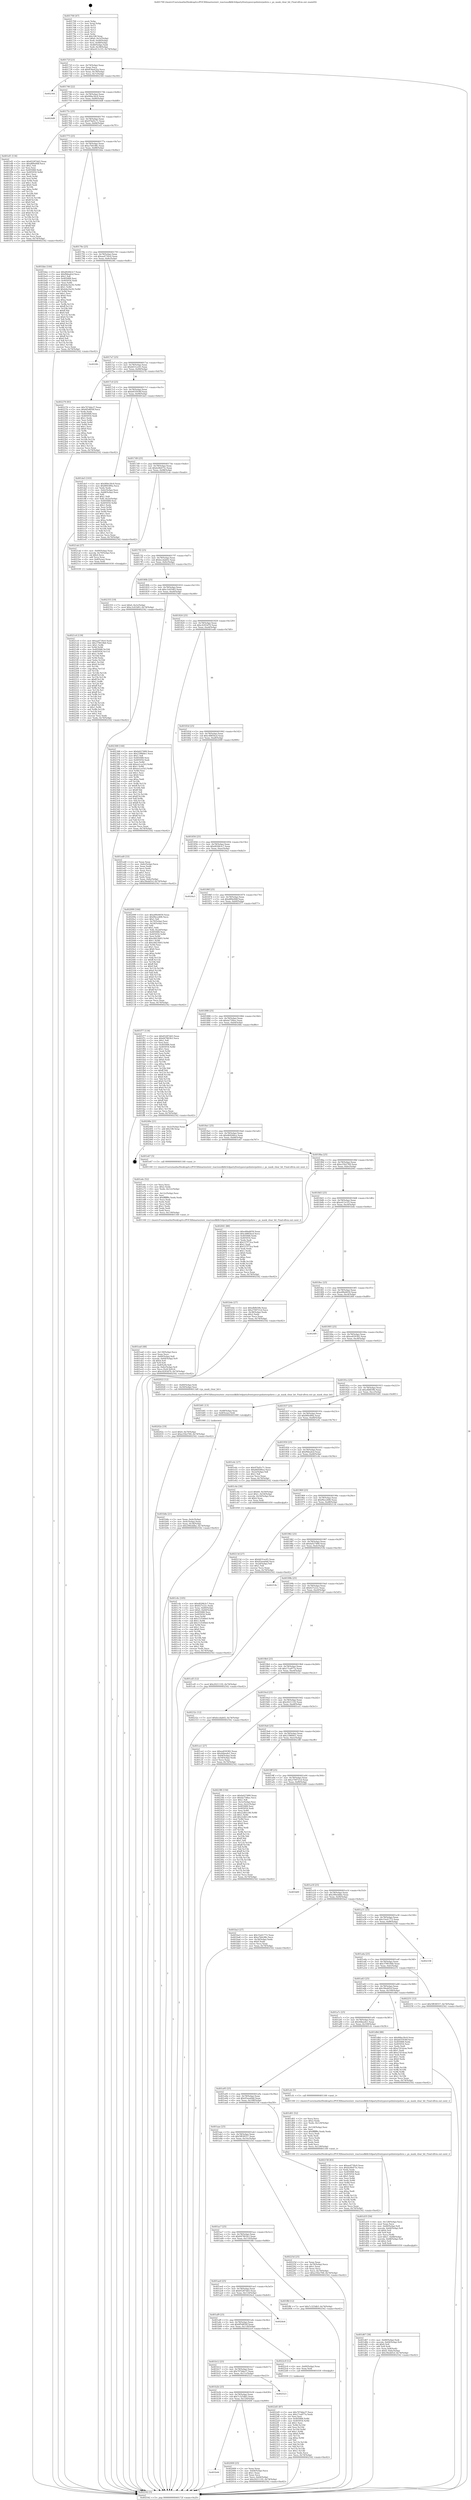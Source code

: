 digraph "0x401700" {
  label = "0x401700 (/mnt/c/Users/mathe/Desktop/tcc/POCII/binaries/extr_reactossdklib3rdpartyfreetypesrcpshinterpshrec.c_ps_mask_clear_bit_Final-ollvm.out::main(0))"
  labelloc = "t"
  node[shape=record]

  Entry [label="",width=0.3,height=0.3,shape=circle,fillcolor=black,style=filled]
  "0x40172f" [label="{
     0x40172f [23]\l
     | [instrs]\l
     &nbsp;&nbsp;0x40172f \<+3\>: mov -0x74(%rbp),%eax\l
     &nbsp;&nbsp;0x401732 \<+2\>: mov %eax,%ecx\l
     &nbsp;&nbsp;0x401734 \<+6\>: sub $0x834a432a,%ecx\l
     &nbsp;&nbsp;0x40173a \<+3\>: mov %eax,-0x78(%rbp)\l
     &nbsp;&nbsp;0x40173d \<+3\>: mov %ecx,-0x7c(%rbp)\l
     &nbsp;&nbsp;0x401740 \<+6\>: je 0000000000402344 \<main+0xc44\>\l
  }"]
  "0x402344" [label="{
     0x402344\l
  }", style=dashed]
  "0x401746" [label="{
     0x401746 [22]\l
     | [instrs]\l
     &nbsp;&nbsp;0x401746 \<+5\>: jmp 000000000040174b \<main+0x4b\>\l
     &nbsp;&nbsp;0x40174b \<+3\>: mov -0x78(%rbp),%eax\l
     &nbsp;&nbsp;0x40174e \<+5\>: sub $0x90be30c9,%eax\l
     &nbsp;&nbsp;0x401753 \<+3\>: mov %eax,-0x80(%rbp)\l
     &nbsp;&nbsp;0x401756 \<+6\>: je 00000000004024d8 \<main+0xdd8\>\l
  }"]
  Exit [label="",width=0.3,height=0.3,shape=circle,fillcolor=black,style=filled,peripheries=2]
  "0x4024d8" [label="{
     0x4024d8\l
  }", style=dashed]
  "0x40175c" [label="{
     0x40175c [25]\l
     | [instrs]\l
     &nbsp;&nbsp;0x40175c \<+5\>: jmp 0000000000401761 \<main+0x61\>\l
     &nbsp;&nbsp;0x401761 \<+3\>: mov -0x78(%rbp),%eax\l
     &nbsp;&nbsp;0x401764 \<+5\>: sub $0x97bd5c71,%eax\l
     &nbsp;&nbsp;0x401769 \<+6\>: mov %eax,-0x84(%rbp)\l
     &nbsp;&nbsp;0x40176f \<+6\>: je 0000000000401ef1 \<main+0x7f1\>\l
  }"]
  "0x4022d5" [label="{
     0x4022d5 [87]\l
     | [instrs]\l
     &nbsp;&nbsp;0x4022d5 \<+5\>: mov $0x707dda37,%ecx\l
     &nbsp;&nbsp;0x4022da \<+5\>: mov $0x17ca977a,%edx\l
     &nbsp;&nbsp;0x4022df \<+2\>: xor %esi,%esi\l
     &nbsp;&nbsp;0x4022e1 \<+8\>: mov 0x405068,%r8d\l
     &nbsp;&nbsp;0x4022e9 \<+8\>: mov 0x405054,%r9d\l
     &nbsp;&nbsp;0x4022f1 \<+3\>: sub $0x1,%esi\l
     &nbsp;&nbsp;0x4022f4 \<+3\>: mov %r8d,%r10d\l
     &nbsp;&nbsp;0x4022f7 \<+3\>: add %esi,%r10d\l
     &nbsp;&nbsp;0x4022fa \<+4\>: imul %r10d,%r8d\l
     &nbsp;&nbsp;0x4022fe \<+4\>: and $0x1,%r8d\l
     &nbsp;&nbsp;0x402302 \<+4\>: cmp $0x0,%r8d\l
     &nbsp;&nbsp;0x402306 \<+4\>: sete %r11b\l
     &nbsp;&nbsp;0x40230a \<+4\>: cmp $0xa,%r9d\l
     &nbsp;&nbsp;0x40230e \<+3\>: setl %bl\l
     &nbsp;&nbsp;0x402311 \<+3\>: mov %r11b,%r14b\l
     &nbsp;&nbsp;0x402314 \<+3\>: and %bl,%r14b\l
     &nbsp;&nbsp;0x402317 \<+3\>: xor %bl,%r11b\l
     &nbsp;&nbsp;0x40231a \<+3\>: or %r11b,%r14b\l
     &nbsp;&nbsp;0x40231d \<+4\>: test $0x1,%r14b\l
     &nbsp;&nbsp;0x402321 \<+3\>: cmovne %edx,%ecx\l
     &nbsp;&nbsp;0x402324 \<+3\>: mov %ecx,-0x74(%rbp)\l
     &nbsp;&nbsp;0x402327 \<+5\>: jmp 0000000000402542 \<main+0xe42\>\l
  }"]
  "0x401ef1" [label="{
     0x401ef1 [134]\l
     | [instrs]\l
     &nbsp;&nbsp;0x401ef1 \<+5\>: mov $0x65287dd3,%eax\l
     &nbsp;&nbsp;0x401ef6 \<+5\>: mov $0xd89e0fdf,%ecx\l
     &nbsp;&nbsp;0x401efb \<+2\>: mov $0x1,%dl\l
     &nbsp;&nbsp;0x401efd \<+2\>: xor %esi,%esi\l
     &nbsp;&nbsp;0x401eff \<+7\>: mov 0x405068,%edi\l
     &nbsp;&nbsp;0x401f06 \<+8\>: mov 0x405054,%r8d\l
     &nbsp;&nbsp;0x401f0e \<+3\>: sub $0x1,%esi\l
     &nbsp;&nbsp;0x401f11 \<+3\>: mov %edi,%r9d\l
     &nbsp;&nbsp;0x401f14 \<+3\>: add %esi,%r9d\l
     &nbsp;&nbsp;0x401f17 \<+4\>: imul %r9d,%edi\l
     &nbsp;&nbsp;0x401f1b \<+3\>: and $0x1,%edi\l
     &nbsp;&nbsp;0x401f1e \<+3\>: cmp $0x0,%edi\l
     &nbsp;&nbsp;0x401f21 \<+4\>: sete %r10b\l
     &nbsp;&nbsp;0x401f25 \<+4\>: cmp $0xa,%r8d\l
     &nbsp;&nbsp;0x401f29 \<+4\>: setl %r11b\l
     &nbsp;&nbsp;0x401f2d \<+3\>: mov %r10b,%bl\l
     &nbsp;&nbsp;0x401f30 \<+3\>: xor $0xff,%bl\l
     &nbsp;&nbsp;0x401f33 \<+3\>: mov %r11b,%r14b\l
     &nbsp;&nbsp;0x401f36 \<+4\>: xor $0xff,%r14b\l
     &nbsp;&nbsp;0x401f3a \<+3\>: xor $0x0,%dl\l
     &nbsp;&nbsp;0x401f3d \<+3\>: mov %bl,%r15b\l
     &nbsp;&nbsp;0x401f40 \<+4\>: and $0x0,%r15b\l
     &nbsp;&nbsp;0x401f44 \<+3\>: and %dl,%r10b\l
     &nbsp;&nbsp;0x401f47 \<+3\>: mov %r14b,%r12b\l
     &nbsp;&nbsp;0x401f4a \<+4\>: and $0x0,%r12b\l
     &nbsp;&nbsp;0x401f4e \<+3\>: and %dl,%r11b\l
     &nbsp;&nbsp;0x401f51 \<+3\>: or %r10b,%r15b\l
     &nbsp;&nbsp;0x401f54 \<+3\>: or %r11b,%r12b\l
     &nbsp;&nbsp;0x401f57 \<+3\>: xor %r12b,%r15b\l
     &nbsp;&nbsp;0x401f5a \<+3\>: or %r14b,%bl\l
     &nbsp;&nbsp;0x401f5d \<+3\>: xor $0xff,%bl\l
     &nbsp;&nbsp;0x401f60 \<+3\>: or $0x0,%dl\l
     &nbsp;&nbsp;0x401f63 \<+2\>: and %dl,%bl\l
     &nbsp;&nbsp;0x401f65 \<+3\>: or %bl,%r15b\l
     &nbsp;&nbsp;0x401f68 \<+4\>: test $0x1,%r15b\l
     &nbsp;&nbsp;0x401f6c \<+3\>: cmovne %ecx,%eax\l
     &nbsp;&nbsp;0x401f6f \<+3\>: mov %eax,-0x74(%rbp)\l
     &nbsp;&nbsp;0x401f72 \<+5\>: jmp 0000000000402542 \<main+0xe42\>\l
  }"]
  "0x401775" [label="{
     0x401775 [25]\l
     | [instrs]\l
     &nbsp;&nbsp;0x401775 \<+5\>: jmp 000000000040177a \<main+0x7a\>\l
     &nbsp;&nbsp;0x40177a \<+3\>: mov -0x78(%rbp),%eax\l
     &nbsp;&nbsp;0x40177d \<+5\>: sub $0xa7b0c98c,%eax\l
     &nbsp;&nbsp;0x401782 \<+6\>: mov %eax,-0x88(%rbp)\l
     &nbsp;&nbsp;0x401788 \<+6\>: je 0000000000401bbe \<main+0x4be\>\l
  }"]
  "0x4021c6" [label="{
     0x4021c6 [139]\l
     | [instrs]\l
     &nbsp;&nbsp;0x4021c6 \<+5\>: mov $0xaa4730c0,%edx\l
     &nbsp;&nbsp;0x4021cb \<+5\>: mov $0x379619b6,%esi\l
     &nbsp;&nbsp;0x4021d0 \<+3\>: mov $0x1,%r8b\l
     &nbsp;&nbsp;0x4021d3 \<+3\>: xor %r9d,%r9d\l
     &nbsp;&nbsp;0x4021d6 \<+8\>: mov 0x405068,%r10d\l
     &nbsp;&nbsp;0x4021de \<+8\>: mov 0x405054,%r11d\l
     &nbsp;&nbsp;0x4021e6 \<+4\>: sub $0x1,%r9d\l
     &nbsp;&nbsp;0x4021ea \<+3\>: mov %r10d,%ebx\l
     &nbsp;&nbsp;0x4021ed \<+3\>: add %r9d,%ebx\l
     &nbsp;&nbsp;0x4021f0 \<+4\>: imul %ebx,%r10d\l
     &nbsp;&nbsp;0x4021f4 \<+4\>: and $0x1,%r10d\l
     &nbsp;&nbsp;0x4021f8 \<+4\>: cmp $0x0,%r10d\l
     &nbsp;&nbsp;0x4021fc \<+4\>: sete %r14b\l
     &nbsp;&nbsp;0x402200 \<+4\>: cmp $0xa,%r11d\l
     &nbsp;&nbsp;0x402204 \<+4\>: setl %r15b\l
     &nbsp;&nbsp;0x402208 \<+3\>: mov %r14b,%r12b\l
     &nbsp;&nbsp;0x40220b \<+4\>: xor $0xff,%r12b\l
     &nbsp;&nbsp;0x40220f \<+3\>: mov %r15b,%r13b\l
     &nbsp;&nbsp;0x402212 \<+4\>: xor $0xff,%r13b\l
     &nbsp;&nbsp;0x402216 \<+4\>: xor $0x1,%r8b\l
     &nbsp;&nbsp;0x40221a \<+3\>: mov %r12b,%al\l
     &nbsp;&nbsp;0x40221d \<+2\>: and $0xff,%al\l
     &nbsp;&nbsp;0x40221f \<+3\>: and %r8b,%r14b\l
     &nbsp;&nbsp;0x402222 \<+3\>: mov %r13b,%cl\l
     &nbsp;&nbsp;0x402225 \<+3\>: and $0xff,%cl\l
     &nbsp;&nbsp;0x402228 \<+3\>: and %r8b,%r15b\l
     &nbsp;&nbsp;0x40222b \<+3\>: or %r14b,%al\l
     &nbsp;&nbsp;0x40222e \<+3\>: or %r15b,%cl\l
     &nbsp;&nbsp;0x402231 \<+2\>: xor %cl,%al\l
     &nbsp;&nbsp;0x402233 \<+3\>: or %r13b,%r12b\l
     &nbsp;&nbsp;0x402236 \<+4\>: xor $0xff,%r12b\l
     &nbsp;&nbsp;0x40223a \<+4\>: or $0x1,%r8b\l
     &nbsp;&nbsp;0x40223e \<+3\>: and %r8b,%r12b\l
     &nbsp;&nbsp;0x402241 \<+3\>: or %r12b,%al\l
     &nbsp;&nbsp;0x402244 \<+2\>: test $0x1,%al\l
     &nbsp;&nbsp;0x402246 \<+3\>: cmovne %esi,%edx\l
     &nbsp;&nbsp;0x402249 \<+3\>: mov %edx,-0x74(%rbp)\l
     &nbsp;&nbsp;0x40224c \<+5\>: jmp 0000000000402542 \<main+0xe42\>\l
  }"]
  "0x401bbe" [label="{
     0x401bbe [144]\l
     | [instrs]\l
     &nbsp;&nbsp;0x401bbe \<+5\>: mov $0xd026b3c7,%eax\l
     &nbsp;&nbsp;0x401bc3 \<+5\>: mov $0xf9deafcd,%ecx\l
     &nbsp;&nbsp;0x401bc8 \<+2\>: mov $0x1,%dl\l
     &nbsp;&nbsp;0x401bca \<+7\>: mov 0x405068,%esi\l
     &nbsp;&nbsp;0x401bd1 \<+7\>: mov 0x405054,%edi\l
     &nbsp;&nbsp;0x401bd8 \<+3\>: mov %esi,%r8d\l
     &nbsp;&nbsp;0x401bdb \<+7\>: sub $0xb4a1bc92,%r8d\l
     &nbsp;&nbsp;0x401be2 \<+4\>: sub $0x1,%r8d\l
     &nbsp;&nbsp;0x401be6 \<+7\>: add $0xb4a1bc92,%r8d\l
     &nbsp;&nbsp;0x401bed \<+4\>: imul %r8d,%esi\l
     &nbsp;&nbsp;0x401bf1 \<+3\>: and $0x1,%esi\l
     &nbsp;&nbsp;0x401bf4 \<+3\>: cmp $0x0,%esi\l
     &nbsp;&nbsp;0x401bf7 \<+4\>: sete %r9b\l
     &nbsp;&nbsp;0x401bfb \<+3\>: cmp $0xa,%edi\l
     &nbsp;&nbsp;0x401bfe \<+4\>: setl %r10b\l
     &nbsp;&nbsp;0x401c02 \<+3\>: mov %r9b,%r11b\l
     &nbsp;&nbsp;0x401c05 \<+4\>: xor $0xff,%r11b\l
     &nbsp;&nbsp;0x401c09 \<+3\>: mov %r10b,%bl\l
     &nbsp;&nbsp;0x401c0c \<+3\>: xor $0xff,%bl\l
     &nbsp;&nbsp;0x401c0f \<+3\>: xor $0x0,%dl\l
     &nbsp;&nbsp;0x401c12 \<+3\>: mov %r11b,%r14b\l
     &nbsp;&nbsp;0x401c15 \<+4\>: and $0x0,%r14b\l
     &nbsp;&nbsp;0x401c19 \<+3\>: and %dl,%r9b\l
     &nbsp;&nbsp;0x401c1c \<+3\>: mov %bl,%r15b\l
     &nbsp;&nbsp;0x401c1f \<+4\>: and $0x0,%r15b\l
     &nbsp;&nbsp;0x401c23 \<+3\>: and %dl,%r10b\l
     &nbsp;&nbsp;0x401c26 \<+3\>: or %r9b,%r14b\l
     &nbsp;&nbsp;0x401c29 \<+3\>: or %r10b,%r15b\l
     &nbsp;&nbsp;0x401c2c \<+3\>: xor %r15b,%r14b\l
     &nbsp;&nbsp;0x401c2f \<+3\>: or %bl,%r11b\l
     &nbsp;&nbsp;0x401c32 \<+4\>: xor $0xff,%r11b\l
     &nbsp;&nbsp;0x401c36 \<+3\>: or $0x0,%dl\l
     &nbsp;&nbsp;0x401c39 \<+3\>: and %dl,%r11b\l
     &nbsp;&nbsp;0x401c3c \<+3\>: or %r11b,%r14b\l
     &nbsp;&nbsp;0x401c3f \<+4\>: test $0x1,%r14b\l
     &nbsp;&nbsp;0x401c43 \<+3\>: cmovne %ecx,%eax\l
     &nbsp;&nbsp;0x401c46 \<+3\>: mov %eax,-0x74(%rbp)\l
     &nbsp;&nbsp;0x401c49 \<+5\>: jmp 0000000000402542 \<main+0xe42\>\l
  }"]
  "0x40178e" [label="{
     0x40178e [25]\l
     | [instrs]\l
     &nbsp;&nbsp;0x40178e \<+5\>: jmp 0000000000401793 \<main+0x93\>\l
     &nbsp;&nbsp;0x401793 \<+3\>: mov -0x78(%rbp),%eax\l
     &nbsp;&nbsp;0x401796 \<+5\>: sub $0xaa4730c0,%eax\l
     &nbsp;&nbsp;0x40179b \<+6\>: mov %eax,-0x8c(%rbp)\l
     &nbsp;&nbsp;0x4017a1 \<+6\>: je 00000000004024fc \<main+0xdfc\>\l
  }"]
  "0x40202e" [label="{
     0x40202e [19]\l
     | [instrs]\l
     &nbsp;&nbsp;0x40202e \<+7\>: movl $0x0,-0x70(%rbp)\l
     &nbsp;&nbsp;0x402035 \<+7\>: movl $0xe35b2769,-0x74(%rbp)\l
     &nbsp;&nbsp;0x40203c \<+5\>: jmp 0000000000402542 \<main+0xe42\>\l
  }"]
  "0x4024fc" [label="{
     0x4024fc\l
  }", style=dashed]
  "0x4017a7" [label="{
     0x4017a7 [25]\l
     | [instrs]\l
     &nbsp;&nbsp;0x4017a7 \<+5\>: jmp 00000000004017ac \<main+0xac\>\l
     &nbsp;&nbsp;0x4017ac \<+3\>: mov -0x78(%rbp),%eax\l
     &nbsp;&nbsp;0x4017af \<+5\>: sub $0xb631ec65,%eax\l
     &nbsp;&nbsp;0x4017b4 \<+6\>: mov %eax,-0x90(%rbp)\l
     &nbsp;&nbsp;0x4017ba \<+6\>: je 0000000000402276 \<main+0xb76\>\l
  }"]
  "0x401b44" [label="{
     0x401b44\l
  }", style=dashed]
  "0x402276" [label="{
     0x402276 [83]\l
     | [instrs]\l
     &nbsp;&nbsp;0x402276 \<+5\>: mov $0x707dda37,%eax\l
     &nbsp;&nbsp;0x40227b \<+5\>: mov $0x6f5d850f,%ecx\l
     &nbsp;&nbsp;0x402280 \<+2\>: xor %edx,%edx\l
     &nbsp;&nbsp;0x402282 \<+7\>: mov 0x405068,%esi\l
     &nbsp;&nbsp;0x402289 \<+7\>: mov 0x405054,%edi\l
     &nbsp;&nbsp;0x402290 \<+3\>: sub $0x1,%edx\l
     &nbsp;&nbsp;0x402293 \<+3\>: mov %esi,%r8d\l
     &nbsp;&nbsp;0x402296 \<+3\>: add %edx,%r8d\l
     &nbsp;&nbsp;0x402299 \<+4\>: imul %r8d,%esi\l
     &nbsp;&nbsp;0x40229d \<+3\>: and $0x1,%esi\l
     &nbsp;&nbsp;0x4022a0 \<+3\>: cmp $0x0,%esi\l
     &nbsp;&nbsp;0x4022a3 \<+4\>: sete %r9b\l
     &nbsp;&nbsp;0x4022a7 \<+3\>: cmp $0xa,%edi\l
     &nbsp;&nbsp;0x4022aa \<+4\>: setl %r10b\l
     &nbsp;&nbsp;0x4022ae \<+3\>: mov %r9b,%r11b\l
     &nbsp;&nbsp;0x4022b1 \<+3\>: and %r10b,%r11b\l
     &nbsp;&nbsp;0x4022b4 \<+3\>: xor %r10b,%r9b\l
     &nbsp;&nbsp;0x4022b7 \<+3\>: or %r9b,%r11b\l
     &nbsp;&nbsp;0x4022ba \<+4\>: test $0x1,%r11b\l
     &nbsp;&nbsp;0x4022be \<+3\>: cmovne %ecx,%eax\l
     &nbsp;&nbsp;0x4022c1 \<+3\>: mov %eax,-0x74(%rbp)\l
     &nbsp;&nbsp;0x4022c4 \<+5\>: jmp 0000000000402542 \<main+0xe42\>\l
  }"]
  "0x4017c0" [label="{
     0x4017c0 [25]\l
     | [instrs]\l
     &nbsp;&nbsp;0x4017c0 \<+5\>: jmp 00000000004017c5 \<main+0xc5\>\l
     &nbsp;&nbsp;0x4017c5 \<+3\>: mov -0x78(%rbp),%eax\l
     &nbsp;&nbsp;0x4017c8 \<+5\>: sub $0xb935936f,%eax\l
     &nbsp;&nbsp;0x4017cd \<+6\>: mov %eax,-0x94(%rbp)\l
     &nbsp;&nbsp;0x4017d3 \<+6\>: je 0000000000401de5 \<main+0x6e5\>\l
  }"]
  "0x402009" [label="{
     0x402009 [25]\l
     | [instrs]\l
     &nbsp;&nbsp;0x402009 \<+2\>: xor %eax,%eax\l
     &nbsp;&nbsp;0x40200b \<+3\>: mov -0x64(%rbp),%ecx\l
     &nbsp;&nbsp;0x40200e \<+3\>: sub $0x1,%eax\l
     &nbsp;&nbsp;0x402011 \<+2\>: sub %eax,%ecx\l
     &nbsp;&nbsp;0x402013 \<+3\>: mov %ecx,-0x64(%rbp)\l
     &nbsp;&nbsp;0x402016 \<+7\>: movl $0x202111f2,-0x74(%rbp)\l
     &nbsp;&nbsp;0x40201d \<+5\>: jmp 0000000000402542 \<main+0xe42\>\l
  }"]
  "0x401de5" [label="{
     0x401de5 [103]\l
     | [instrs]\l
     &nbsp;&nbsp;0x401de5 \<+5\>: mov $0x90be30c9,%eax\l
     &nbsp;&nbsp;0x401dea \<+5\>: mov $0xf69c6f0a,%ecx\l
     &nbsp;&nbsp;0x401def \<+2\>: xor %edx,%edx\l
     &nbsp;&nbsp;0x401df1 \<+3\>: mov -0x6c(%rbp),%esi\l
     &nbsp;&nbsp;0x401df4 \<+3\>: cmp -0x68(%rbp),%esi\l
     &nbsp;&nbsp;0x401df7 \<+4\>: setl %dil\l
     &nbsp;&nbsp;0x401dfb \<+4\>: and $0x1,%dil\l
     &nbsp;&nbsp;0x401dff \<+4\>: mov %dil,-0x2e(%rbp)\l
     &nbsp;&nbsp;0x401e03 \<+7\>: mov 0x405068,%esi\l
     &nbsp;&nbsp;0x401e0a \<+8\>: mov 0x405054,%r8d\l
     &nbsp;&nbsp;0x401e12 \<+3\>: sub $0x1,%edx\l
     &nbsp;&nbsp;0x401e15 \<+3\>: mov %esi,%r9d\l
     &nbsp;&nbsp;0x401e18 \<+3\>: add %edx,%r9d\l
     &nbsp;&nbsp;0x401e1b \<+4\>: imul %r9d,%esi\l
     &nbsp;&nbsp;0x401e1f \<+3\>: and $0x1,%esi\l
     &nbsp;&nbsp;0x401e22 \<+3\>: cmp $0x0,%esi\l
     &nbsp;&nbsp;0x401e25 \<+4\>: sete %dil\l
     &nbsp;&nbsp;0x401e29 \<+4\>: cmp $0xa,%r8d\l
     &nbsp;&nbsp;0x401e2d \<+4\>: setl %r10b\l
     &nbsp;&nbsp;0x401e31 \<+3\>: mov %dil,%r11b\l
     &nbsp;&nbsp;0x401e34 \<+3\>: and %r10b,%r11b\l
     &nbsp;&nbsp;0x401e37 \<+3\>: xor %r10b,%dil\l
     &nbsp;&nbsp;0x401e3a \<+3\>: or %dil,%r11b\l
     &nbsp;&nbsp;0x401e3d \<+4\>: test $0x1,%r11b\l
     &nbsp;&nbsp;0x401e41 \<+3\>: cmovne %ecx,%eax\l
     &nbsp;&nbsp;0x401e44 \<+3\>: mov %eax,-0x74(%rbp)\l
     &nbsp;&nbsp;0x401e47 \<+5\>: jmp 0000000000402542 \<main+0xe42\>\l
  }"]
  "0x4017d9" [label="{
     0x4017d9 [25]\l
     | [instrs]\l
     &nbsp;&nbsp;0x4017d9 \<+5\>: jmp 00000000004017de \<main+0xde\>\l
     &nbsp;&nbsp;0x4017de \<+3\>: mov -0x78(%rbp),%eax\l
     &nbsp;&nbsp;0x4017e1 \<+5\>: sub $0xbc6b475c,%eax\l
     &nbsp;&nbsp;0x4017e6 \<+6\>: mov %eax,-0x98(%rbp)\l
     &nbsp;&nbsp;0x4017ec \<+6\>: je 00000000004021ab \<main+0xaab\>\l
  }"]
  "0x401b2b" [label="{
     0x401b2b [25]\l
     | [instrs]\l
     &nbsp;&nbsp;0x401b2b \<+5\>: jmp 0000000000401b30 \<main+0x430\>\l
     &nbsp;&nbsp;0x401b30 \<+3\>: mov -0x78(%rbp),%eax\l
     &nbsp;&nbsp;0x401b33 \<+5\>: sub $0x7c325db5,%eax\l
     &nbsp;&nbsp;0x401b38 \<+6\>: mov %eax,-0x120(%rbp)\l
     &nbsp;&nbsp;0x401b3e \<+6\>: je 0000000000402009 \<main+0x909\>\l
  }"]
  "0x4021ab" [label="{
     0x4021ab [27]\l
     | [instrs]\l
     &nbsp;&nbsp;0x4021ab \<+4\>: mov -0x60(%rbp),%rax\l
     &nbsp;&nbsp;0x4021af \<+4\>: movslq -0x70(%rbp),%rcx\l
     &nbsp;&nbsp;0x4021b3 \<+4\>: shl $0x4,%rcx\l
     &nbsp;&nbsp;0x4021b7 \<+3\>: add %rcx,%rax\l
     &nbsp;&nbsp;0x4021ba \<+4\>: mov 0x8(%rax),%rax\l
     &nbsp;&nbsp;0x4021be \<+3\>: mov %rax,%rdi\l
     &nbsp;&nbsp;0x4021c1 \<+5\>: call 0000000000401030 \<free@plt\>\l
     | [calls]\l
     &nbsp;&nbsp;0x401030 \{1\} (unknown)\l
  }"]
  "0x4017f2" [label="{
     0x4017f2 [25]\l
     | [instrs]\l
     &nbsp;&nbsp;0x4017f2 \<+5\>: jmp 00000000004017f7 \<main+0xf7\>\l
     &nbsp;&nbsp;0x4017f7 \<+3\>: mov -0x78(%rbp),%eax\l
     &nbsp;&nbsp;0x4017fa \<+5\>: sub $0xbccdab02,%eax\l
     &nbsp;&nbsp;0x4017ff \<+6\>: mov %eax,-0x9c(%rbp)\l
     &nbsp;&nbsp;0x401805 \<+6\>: je 0000000000402355 \<main+0xc55\>\l
  }"]
  "0x402523" [label="{
     0x402523\l
  }", style=dashed]
  "0x402355" [label="{
     0x402355 [19]\l
     | [instrs]\l
     &nbsp;&nbsp;0x402355 \<+7\>: movl $0x0,-0x3c(%rbp)\l
     &nbsp;&nbsp;0x40235c \<+7\>: movl $0xc3c61b83,-0x74(%rbp)\l
     &nbsp;&nbsp;0x402363 \<+5\>: jmp 0000000000402542 \<main+0xe42\>\l
  }"]
  "0x40180b" [label="{
     0x40180b [25]\l
     | [instrs]\l
     &nbsp;&nbsp;0x40180b \<+5\>: jmp 0000000000401810 \<main+0x110\>\l
     &nbsp;&nbsp;0x401810 \<+3\>: mov -0x78(%rbp),%eax\l
     &nbsp;&nbsp;0x401813 \<+5\>: sub $0xc3c61b83,%eax\l
     &nbsp;&nbsp;0x401818 \<+6\>: mov %eax,-0xa0(%rbp)\l
     &nbsp;&nbsp;0x40181e \<+6\>: je 0000000000402368 \<main+0xc68\>\l
  }"]
  "0x401b12" [label="{
     0x401b12 [25]\l
     | [instrs]\l
     &nbsp;&nbsp;0x401b12 \<+5\>: jmp 0000000000401b17 \<main+0x417\>\l
     &nbsp;&nbsp;0x401b17 \<+3\>: mov -0x78(%rbp),%eax\l
     &nbsp;&nbsp;0x401b1a \<+5\>: sub $0x707dda37,%eax\l
     &nbsp;&nbsp;0x401b1f \<+6\>: mov %eax,-0x11c(%rbp)\l
     &nbsp;&nbsp;0x401b25 \<+6\>: je 0000000000402523 \<main+0xe23\>\l
  }"]
  "0x402368" [label="{
     0x402368 [144]\l
     | [instrs]\l
     &nbsp;&nbsp;0x402368 \<+5\>: mov $0xfa027489,%eax\l
     &nbsp;&nbsp;0x40236d \<+5\>: mov $0x2396fde1,%ecx\l
     &nbsp;&nbsp;0x402372 \<+2\>: mov $0x1,%dl\l
     &nbsp;&nbsp;0x402374 \<+7\>: mov 0x405068,%esi\l
     &nbsp;&nbsp;0x40237b \<+7\>: mov 0x405054,%edi\l
     &nbsp;&nbsp;0x402382 \<+3\>: mov %esi,%r8d\l
     &nbsp;&nbsp;0x402385 \<+7\>: add $0xee1ca1b3,%r8d\l
     &nbsp;&nbsp;0x40238c \<+4\>: sub $0x1,%r8d\l
     &nbsp;&nbsp;0x402390 \<+7\>: sub $0xee1ca1b3,%r8d\l
     &nbsp;&nbsp;0x402397 \<+4\>: imul %r8d,%esi\l
     &nbsp;&nbsp;0x40239b \<+3\>: and $0x1,%esi\l
     &nbsp;&nbsp;0x40239e \<+3\>: cmp $0x0,%esi\l
     &nbsp;&nbsp;0x4023a1 \<+4\>: sete %r9b\l
     &nbsp;&nbsp;0x4023a5 \<+3\>: cmp $0xa,%edi\l
     &nbsp;&nbsp;0x4023a8 \<+4\>: setl %r10b\l
     &nbsp;&nbsp;0x4023ac \<+3\>: mov %r9b,%r11b\l
     &nbsp;&nbsp;0x4023af \<+4\>: xor $0xff,%r11b\l
     &nbsp;&nbsp;0x4023b3 \<+3\>: mov %r10b,%bl\l
     &nbsp;&nbsp;0x4023b6 \<+3\>: xor $0xff,%bl\l
     &nbsp;&nbsp;0x4023b9 \<+3\>: xor $0x1,%dl\l
     &nbsp;&nbsp;0x4023bc \<+3\>: mov %r11b,%r14b\l
     &nbsp;&nbsp;0x4023bf \<+4\>: and $0xff,%r14b\l
     &nbsp;&nbsp;0x4023c3 \<+3\>: and %dl,%r9b\l
     &nbsp;&nbsp;0x4023c6 \<+3\>: mov %bl,%r15b\l
     &nbsp;&nbsp;0x4023c9 \<+4\>: and $0xff,%r15b\l
     &nbsp;&nbsp;0x4023cd \<+3\>: and %dl,%r10b\l
     &nbsp;&nbsp;0x4023d0 \<+3\>: or %r9b,%r14b\l
     &nbsp;&nbsp;0x4023d3 \<+3\>: or %r10b,%r15b\l
     &nbsp;&nbsp;0x4023d6 \<+3\>: xor %r15b,%r14b\l
     &nbsp;&nbsp;0x4023d9 \<+3\>: or %bl,%r11b\l
     &nbsp;&nbsp;0x4023dc \<+4\>: xor $0xff,%r11b\l
     &nbsp;&nbsp;0x4023e0 \<+3\>: or $0x1,%dl\l
     &nbsp;&nbsp;0x4023e3 \<+3\>: and %dl,%r11b\l
     &nbsp;&nbsp;0x4023e6 \<+3\>: or %r11b,%r14b\l
     &nbsp;&nbsp;0x4023e9 \<+4\>: test $0x1,%r14b\l
     &nbsp;&nbsp;0x4023ed \<+3\>: cmovne %ecx,%eax\l
     &nbsp;&nbsp;0x4023f0 \<+3\>: mov %eax,-0x74(%rbp)\l
     &nbsp;&nbsp;0x4023f3 \<+5\>: jmp 0000000000402542 \<main+0xe42\>\l
  }"]
  "0x401824" [label="{
     0x401824 [25]\l
     | [instrs]\l
     &nbsp;&nbsp;0x401824 \<+5\>: jmp 0000000000401829 \<main+0x129\>\l
     &nbsp;&nbsp;0x401829 \<+3\>: mov -0x78(%rbp),%eax\l
     &nbsp;&nbsp;0x40182c \<+5\>: sub $0xc4293d70,%eax\l
     &nbsp;&nbsp;0x401831 \<+6\>: mov %eax,-0xa4(%rbp)\l
     &nbsp;&nbsp;0x401837 \<+6\>: je 0000000000401ed0 \<main+0x7d0\>\l
  }"]
  "0x4022c9" [label="{
     0x4022c9 [12]\l
     | [instrs]\l
     &nbsp;&nbsp;0x4022c9 \<+4\>: mov -0x60(%rbp),%rax\l
     &nbsp;&nbsp;0x4022cd \<+3\>: mov %rax,%rdi\l
     &nbsp;&nbsp;0x4022d0 \<+5\>: call 0000000000401030 \<free@plt\>\l
     | [calls]\l
     &nbsp;&nbsp;0x401030 \{1\} (unknown)\l
  }"]
  "0x401ed0" [label="{
     0x401ed0 [33]\l
     | [instrs]\l
     &nbsp;&nbsp;0x401ed0 \<+2\>: xor %eax,%eax\l
     &nbsp;&nbsp;0x401ed2 \<+3\>: mov -0x6c(%rbp),%ecx\l
     &nbsp;&nbsp;0x401ed5 \<+2\>: mov %eax,%edx\l
     &nbsp;&nbsp;0x401ed7 \<+2\>: sub %ecx,%edx\l
     &nbsp;&nbsp;0x401ed9 \<+2\>: mov %eax,%ecx\l
     &nbsp;&nbsp;0x401edb \<+3\>: sub $0x1,%ecx\l
     &nbsp;&nbsp;0x401ede \<+2\>: add %ecx,%edx\l
     &nbsp;&nbsp;0x401ee0 \<+2\>: sub %edx,%eax\l
     &nbsp;&nbsp;0x401ee2 \<+3\>: mov %eax,-0x6c(%rbp)\l
     &nbsp;&nbsp;0x401ee5 \<+7\>: movl $0x39edd5cf,-0x74(%rbp)\l
     &nbsp;&nbsp;0x401eec \<+5\>: jmp 0000000000402542 \<main+0xe42\>\l
  }"]
  "0x40183d" [label="{
     0x40183d [25]\l
     | [instrs]\l
     &nbsp;&nbsp;0x40183d \<+5\>: jmp 0000000000401842 \<main+0x142\>\l
     &nbsp;&nbsp;0x401842 \<+3\>: mov -0x78(%rbp),%eax\l
     &nbsp;&nbsp;0x401845 \<+5\>: sub $0xc4885bcd,%eax\l
     &nbsp;&nbsp;0x40184a \<+6\>: mov %eax,-0xa8(%rbp)\l
     &nbsp;&nbsp;0x401850 \<+6\>: je 0000000000402099 \<main+0x999\>\l
  }"]
  "0x401af9" [label="{
     0x401af9 [25]\l
     | [instrs]\l
     &nbsp;&nbsp;0x401af9 \<+5\>: jmp 0000000000401afe \<main+0x3fe\>\l
     &nbsp;&nbsp;0x401afe \<+3\>: mov -0x78(%rbp),%eax\l
     &nbsp;&nbsp;0x401b01 \<+5\>: sub $0x6f5d850f,%eax\l
     &nbsp;&nbsp;0x401b06 \<+6\>: mov %eax,-0x118(%rbp)\l
     &nbsp;&nbsp;0x401b0c \<+6\>: je 00000000004022c9 \<main+0xbc9\>\l
  }"]
  "0x402099" [label="{
     0x402099 [164]\l
     | [instrs]\l
     &nbsp;&nbsp;0x402099 \<+5\>: mov $0xe89e6659,%eax\l
     &nbsp;&nbsp;0x40209e \<+5\>: mov $0xf9ece406,%ecx\l
     &nbsp;&nbsp;0x4020a3 \<+2\>: mov $0x1,%dl\l
     &nbsp;&nbsp;0x4020a5 \<+3\>: mov -0x70(%rbp),%esi\l
     &nbsp;&nbsp;0x4020a8 \<+3\>: cmp -0x54(%rbp),%esi\l
     &nbsp;&nbsp;0x4020ab \<+4\>: setl %dil\l
     &nbsp;&nbsp;0x4020af \<+4\>: and $0x1,%dil\l
     &nbsp;&nbsp;0x4020b3 \<+4\>: mov %dil,-0x2d(%rbp)\l
     &nbsp;&nbsp;0x4020b7 \<+7\>: mov 0x405068,%esi\l
     &nbsp;&nbsp;0x4020be \<+8\>: mov 0x405054,%r8d\l
     &nbsp;&nbsp;0x4020c6 \<+3\>: mov %esi,%r9d\l
     &nbsp;&nbsp;0x4020c9 \<+7\>: add $0xc6623b93,%r9d\l
     &nbsp;&nbsp;0x4020d0 \<+4\>: sub $0x1,%r9d\l
     &nbsp;&nbsp;0x4020d4 \<+7\>: sub $0xc6623b93,%r9d\l
     &nbsp;&nbsp;0x4020db \<+4\>: imul %r9d,%esi\l
     &nbsp;&nbsp;0x4020df \<+3\>: and $0x1,%esi\l
     &nbsp;&nbsp;0x4020e2 \<+3\>: cmp $0x0,%esi\l
     &nbsp;&nbsp;0x4020e5 \<+4\>: sete %dil\l
     &nbsp;&nbsp;0x4020e9 \<+4\>: cmp $0xa,%r8d\l
     &nbsp;&nbsp;0x4020ed \<+4\>: setl %r10b\l
     &nbsp;&nbsp;0x4020f1 \<+3\>: mov %dil,%r11b\l
     &nbsp;&nbsp;0x4020f4 \<+4\>: xor $0xff,%r11b\l
     &nbsp;&nbsp;0x4020f8 \<+3\>: mov %r10b,%bl\l
     &nbsp;&nbsp;0x4020fb \<+3\>: xor $0xff,%bl\l
     &nbsp;&nbsp;0x4020fe \<+3\>: xor $0x0,%dl\l
     &nbsp;&nbsp;0x402101 \<+3\>: mov %r11b,%r14b\l
     &nbsp;&nbsp;0x402104 \<+4\>: and $0x0,%r14b\l
     &nbsp;&nbsp;0x402108 \<+3\>: and %dl,%dil\l
     &nbsp;&nbsp;0x40210b \<+3\>: mov %bl,%r15b\l
     &nbsp;&nbsp;0x40210e \<+4\>: and $0x0,%r15b\l
     &nbsp;&nbsp;0x402112 \<+3\>: and %dl,%r10b\l
     &nbsp;&nbsp;0x402115 \<+3\>: or %dil,%r14b\l
     &nbsp;&nbsp;0x402118 \<+3\>: or %r10b,%r15b\l
     &nbsp;&nbsp;0x40211b \<+3\>: xor %r15b,%r14b\l
     &nbsp;&nbsp;0x40211e \<+3\>: or %bl,%r11b\l
     &nbsp;&nbsp;0x402121 \<+4\>: xor $0xff,%r11b\l
     &nbsp;&nbsp;0x402125 \<+3\>: or $0x0,%dl\l
     &nbsp;&nbsp;0x402128 \<+3\>: and %dl,%r11b\l
     &nbsp;&nbsp;0x40212b \<+3\>: or %r11b,%r14b\l
     &nbsp;&nbsp;0x40212e \<+4\>: test $0x1,%r14b\l
     &nbsp;&nbsp;0x402132 \<+3\>: cmovne %ecx,%eax\l
     &nbsp;&nbsp;0x402135 \<+3\>: mov %eax,-0x74(%rbp)\l
     &nbsp;&nbsp;0x402138 \<+5\>: jmp 0000000000402542 \<main+0xe42\>\l
  }"]
  "0x401856" [label="{
     0x401856 [25]\l
     | [instrs]\l
     &nbsp;&nbsp;0x401856 \<+5\>: jmp 000000000040185b \<main+0x15b\>\l
     &nbsp;&nbsp;0x40185b \<+3\>: mov -0x78(%rbp),%eax\l
     &nbsp;&nbsp;0x40185e \<+5\>: sub $0xd026b3c7,%eax\l
     &nbsp;&nbsp;0x401863 \<+6\>: mov %eax,-0xac(%rbp)\l
     &nbsp;&nbsp;0x401869 \<+6\>: je 00000000004024a3 \<main+0xda3\>\l
  }"]
  "0x4024e4" [label="{
     0x4024e4\l
  }", style=dashed]
  "0x4024a3" [label="{
     0x4024a3\l
  }", style=dashed]
  "0x40186f" [label="{
     0x40186f [25]\l
     | [instrs]\l
     &nbsp;&nbsp;0x40186f \<+5\>: jmp 0000000000401874 \<main+0x174\>\l
     &nbsp;&nbsp;0x401874 \<+3\>: mov -0x78(%rbp),%eax\l
     &nbsp;&nbsp;0x401877 \<+5\>: sub $0xd89e0fdf,%eax\l
     &nbsp;&nbsp;0x40187c \<+6\>: mov %eax,-0xb0(%rbp)\l
     &nbsp;&nbsp;0x401882 \<+6\>: je 0000000000401f77 \<main+0x877\>\l
  }"]
  "0x401ae0" [label="{
     0x401ae0 [25]\l
     | [instrs]\l
     &nbsp;&nbsp;0x401ae0 \<+5\>: jmp 0000000000401ae5 \<main+0x3e5\>\l
     &nbsp;&nbsp;0x401ae5 \<+3\>: mov -0x78(%rbp),%eax\l
     &nbsp;&nbsp;0x401ae8 \<+5\>: sub $0x65287dd3,%eax\l
     &nbsp;&nbsp;0x401aed \<+6\>: mov %eax,-0x114(%rbp)\l
     &nbsp;&nbsp;0x401af3 \<+6\>: je 00000000004024e4 \<main+0xde4\>\l
  }"]
  "0x401f77" [label="{
     0x401f77 [134]\l
     | [instrs]\l
     &nbsp;&nbsp;0x401f77 \<+5\>: mov $0x65287dd3,%eax\l
     &nbsp;&nbsp;0x401f7c \<+5\>: mov $0x647803b3,%ecx\l
     &nbsp;&nbsp;0x401f81 \<+2\>: mov $0x1,%dl\l
     &nbsp;&nbsp;0x401f83 \<+2\>: xor %esi,%esi\l
     &nbsp;&nbsp;0x401f85 \<+7\>: mov 0x405068,%edi\l
     &nbsp;&nbsp;0x401f8c \<+8\>: mov 0x405054,%r8d\l
     &nbsp;&nbsp;0x401f94 \<+3\>: sub $0x1,%esi\l
     &nbsp;&nbsp;0x401f97 \<+3\>: mov %edi,%r9d\l
     &nbsp;&nbsp;0x401f9a \<+3\>: add %esi,%r9d\l
     &nbsp;&nbsp;0x401f9d \<+4\>: imul %r9d,%edi\l
     &nbsp;&nbsp;0x401fa1 \<+3\>: and $0x1,%edi\l
     &nbsp;&nbsp;0x401fa4 \<+3\>: cmp $0x0,%edi\l
     &nbsp;&nbsp;0x401fa7 \<+4\>: sete %r10b\l
     &nbsp;&nbsp;0x401fab \<+4\>: cmp $0xa,%r8d\l
     &nbsp;&nbsp;0x401faf \<+4\>: setl %r11b\l
     &nbsp;&nbsp;0x401fb3 \<+3\>: mov %r10b,%bl\l
     &nbsp;&nbsp;0x401fb6 \<+3\>: xor $0xff,%bl\l
     &nbsp;&nbsp;0x401fb9 \<+3\>: mov %r11b,%r14b\l
     &nbsp;&nbsp;0x401fbc \<+4\>: xor $0xff,%r14b\l
     &nbsp;&nbsp;0x401fc0 \<+3\>: xor $0x0,%dl\l
     &nbsp;&nbsp;0x401fc3 \<+3\>: mov %bl,%r15b\l
     &nbsp;&nbsp;0x401fc6 \<+4\>: and $0x0,%r15b\l
     &nbsp;&nbsp;0x401fca \<+3\>: and %dl,%r10b\l
     &nbsp;&nbsp;0x401fcd \<+3\>: mov %r14b,%r12b\l
     &nbsp;&nbsp;0x401fd0 \<+4\>: and $0x0,%r12b\l
     &nbsp;&nbsp;0x401fd4 \<+3\>: and %dl,%r11b\l
     &nbsp;&nbsp;0x401fd7 \<+3\>: or %r10b,%r15b\l
     &nbsp;&nbsp;0x401fda \<+3\>: or %r11b,%r12b\l
     &nbsp;&nbsp;0x401fdd \<+3\>: xor %r12b,%r15b\l
     &nbsp;&nbsp;0x401fe0 \<+3\>: or %r14b,%bl\l
     &nbsp;&nbsp;0x401fe3 \<+3\>: xor $0xff,%bl\l
     &nbsp;&nbsp;0x401fe6 \<+3\>: or $0x0,%dl\l
     &nbsp;&nbsp;0x401fe9 \<+2\>: and %dl,%bl\l
     &nbsp;&nbsp;0x401feb \<+3\>: or %bl,%r15b\l
     &nbsp;&nbsp;0x401fee \<+4\>: test $0x1,%r15b\l
     &nbsp;&nbsp;0x401ff2 \<+3\>: cmovne %ecx,%eax\l
     &nbsp;&nbsp;0x401ff5 \<+3\>: mov %eax,-0x74(%rbp)\l
     &nbsp;&nbsp;0x401ff8 \<+5\>: jmp 0000000000402542 \<main+0xe42\>\l
  }"]
  "0x401888" [label="{
     0x401888 [25]\l
     | [instrs]\l
     &nbsp;&nbsp;0x401888 \<+5\>: jmp 000000000040188d \<main+0x18d\>\l
     &nbsp;&nbsp;0x40188d \<+3\>: mov -0x78(%rbp),%eax\l
     &nbsp;&nbsp;0x401890 \<+5\>: sub $0xda73f4ac,%eax\l
     &nbsp;&nbsp;0x401895 \<+6\>: mov %eax,-0xb4(%rbp)\l
     &nbsp;&nbsp;0x40189b \<+6\>: je 000000000040248e \<main+0xd8e\>\l
  }"]
  "0x401ffd" [label="{
     0x401ffd [12]\l
     | [instrs]\l
     &nbsp;&nbsp;0x401ffd \<+7\>: movl $0x7c325db5,-0x74(%rbp)\l
     &nbsp;&nbsp;0x402004 \<+5\>: jmp 0000000000402542 \<main+0xe42\>\l
  }"]
  "0x40248e" [label="{
     0x40248e [21]\l
     | [instrs]\l
     &nbsp;&nbsp;0x40248e \<+3\>: mov -0x2c(%rbp),%eax\l
     &nbsp;&nbsp;0x402491 \<+7\>: add $0x108,%rsp\l
     &nbsp;&nbsp;0x402498 \<+1\>: pop %rbx\l
     &nbsp;&nbsp;0x402499 \<+2\>: pop %r12\l
     &nbsp;&nbsp;0x40249b \<+2\>: pop %r13\l
     &nbsp;&nbsp;0x40249d \<+2\>: pop %r14\l
     &nbsp;&nbsp;0x40249f \<+2\>: pop %r15\l
     &nbsp;&nbsp;0x4024a1 \<+1\>: pop %rbp\l
     &nbsp;&nbsp;0x4024a2 \<+1\>: ret\l
  }"]
  "0x4018a1" [label="{
     0x4018a1 [25]\l
     | [instrs]\l
     &nbsp;&nbsp;0x4018a1 \<+5\>: jmp 00000000004018a6 \<main+0x1a6\>\l
     &nbsp;&nbsp;0x4018a6 \<+3\>: mov -0x78(%rbp),%eax\l
     &nbsp;&nbsp;0x4018a9 \<+5\>: sub $0xdb9266ce,%eax\l
     &nbsp;&nbsp;0x4018ae \<+6\>: mov %eax,-0xb8(%rbp)\l
     &nbsp;&nbsp;0x4018b4 \<+6\>: je 0000000000401e67 \<main+0x767\>\l
  }"]
  "0x401ac7" [label="{
     0x401ac7 [25]\l
     | [instrs]\l
     &nbsp;&nbsp;0x401ac7 \<+5\>: jmp 0000000000401acc \<main+0x3cc\>\l
     &nbsp;&nbsp;0x401acc \<+3\>: mov -0x78(%rbp),%eax\l
     &nbsp;&nbsp;0x401acf \<+5\>: sub $0x647803b3,%eax\l
     &nbsp;&nbsp;0x401ad4 \<+6\>: mov %eax,-0x110(%rbp)\l
     &nbsp;&nbsp;0x401ada \<+6\>: je 0000000000401ffd \<main+0x8fd\>\l
  }"]
  "0x401e67" [label="{
     0x401e67 [5]\l
     | [instrs]\l
     &nbsp;&nbsp;0x401e67 \<+5\>: call 0000000000401160 \<next_i\>\l
     | [calls]\l
     &nbsp;&nbsp;0x401160 \{1\} (/mnt/c/Users/mathe/Desktop/tcc/POCII/binaries/extr_reactossdklib3rdpartyfreetypesrcpshinterpshrec.c_ps_mask_clear_bit_Final-ollvm.out::next_i)\l
  }"]
  "0x4018ba" [label="{
     0x4018ba [25]\l
     | [instrs]\l
     &nbsp;&nbsp;0x4018ba \<+5\>: jmp 00000000004018bf \<main+0x1bf\>\l
     &nbsp;&nbsp;0x4018bf \<+3\>: mov -0x78(%rbp),%eax\l
     &nbsp;&nbsp;0x4018c2 \<+5\>: sub $0xe35b2769,%eax\l
     &nbsp;&nbsp;0x4018c7 \<+6\>: mov %eax,-0xbc(%rbp)\l
     &nbsp;&nbsp;0x4018cd \<+6\>: je 0000000000402041 \<main+0x941\>\l
  }"]
  "0x40225d" [label="{
     0x40225d [25]\l
     | [instrs]\l
     &nbsp;&nbsp;0x40225d \<+2\>: xor %eax,%eax\l
     &nbsp;&nbsp;0x40225f \<+3\>: mov -0x70(%rbp),%ecx\l
     &nbsp;&nbsp;0x402262 \<+3\>: sub $0x1,%eax\l
     &nbsp;&nbsp;0x402265 \<+2\>: sub %eax,%ecx\l
     &nbsp;&nbsp;0x402267 \<+3\>: mov %ecx,-0x70(%rbp)\l
     &nbsp;&nbsp;0x40226a \<+7\>: movl $0xe35b2769,-0x74(%rbp)\l
     &nbsp;&nbsp;0x402271 \<+5\>: jmp 0000000000402542 \<main+0xe42\>\l
  }"]
  "0x402041" [label="{
     0x402041 [88]\l
     | [instrs]\l
     &nbsp;&nbsp;0x402041 \<+5\>: mov $0xe89e6659,%eax\l
     &nbsp;&nbsp;0x402046 \<+5\>: mov $0xc4885bcd,%ecx\l
     &nbsp;&nbsp;0x40204b \<+7\>: mov 0x405068,%edx\l
     &nbsp;&nbsp;0x402052 \<+7\>: mov 0x405054,%esi\l
     &nbsp;&nbsp;0x402059 \<+2\>: mov %edx,%edi\l
     &nbsp;&nbsp;0x40205b \<+6\>: add $0x537f73ca,%edi\l
     &nbsp;&nbsp;0x402061 \<+3\>: sub $0x1,%edi\l
     &nbsp;&nbsp;0x402064 \<+6\>: sub $0x537f73ca,%edi\l
     &nbsp;&nbsp;0x40206a \<+3\>: imul %edi,%edx\l
     &nbsp;&nbsp;0x40206d \<+3\>: and $0x1,%edx\l
     &nbsp;&nbsp;0x402070 \<+3\>: cmp $0x0,%edx\l
     &nbsp;&nbsp;0x402073 \<+4\>: sete %r8b\l
     &nbsp;&nbsp;0x402077 \<+3\>: cmp $0xa,%esi\l
     &nbsp;&nbsp;0x40207a \<+4\>: setl %r9b\l
     &nbsp;&nbsp;0x40207e \<+3\>: mov %r8b,%r10b\l
     &nbsp;&nbsp;0x402081 \<+3\>: and %r9b,%r10b\l
     &nbsp;&nbsp;0x402084 \<+3\>: xor %r9b,%r8b\l
     &nbsp;&nbsp;0x402087 \<+3\>: or %r8b,%r10b\l
     &nbsp;&nbsp;0x40208a \<+4\>: test $0x1,%r10b\l
     &nbsp;&nbsp;0x40208e \<+3\>: cmovne %ecx,%eax\l
     &nbsp;&nbsp;0x402091 \<+3\>: mov %eax,-0x74(%rbp)\l
     &nbsp;&nbsp;0x402094 \<+5\>: jmp 0000000000402542 \<main+0xe42\>\l
  }"]
  "0x4018d3" [label="{
     0x4018d3 [25]\l
     | [instrs]\l
     &nbsp;&nbsp;0x4018d3 \<+5\>: jmp 00000000004018d8 \<main+0x1d8\>\l
     &nbsp;&nbsp;0x4018d8 \<+3\>: mov -0x78(%rbp),%eax\l
     &nbsp;&nbsp;0x4018db \<+5\>: sub $0xe413c1f3,%eax\l
     &nbsp;&nbsp;0x4018e0 \<+6\>: mov %eax,-0xc0(%rbp)\l
     &nbsp;&nbsp;0x4018e6 \<+6\>: je 0000000000401b4e \<main+0x44e\>\l
  }"]
  "0x401aae" [label="{
     0x401aae [25]\l
     | [instrs]\l
     &nbsp;&nbsp;0x401aae \<+5\>: jmp 0000000000401ab3 \<main+0x3b3\>\l
     &nbsp;&nbsp;0x401ab3 \<+3\>: mov -0x78(%rbp),%eax\l
     &nbsp;&nbsp;0x401ab6 \<+5\>: sub $0x5f838557,%eax\l
     &nbsp;&nbsp;0x401abb \<+6\>: mov %eax,-0x10c(%rbp)\l
     &nbsp;&nbsp;0x401ac1 \<+6\>: je 000000000040225d \<main+0xb5d\>\l
  }"]
  "0x401b4e" [label="{
     0x401b4e [27]\l
     | [instrs]\l
     &nbsp;&nbsp;0x401b4e \<+5\>: mov $0xefbfb59b,%eax\l
     &nbsp;&nbsp;0x401b53 \<+5\>: mov $0x2749721d,%ecx\l
     &nbsp;&nbsp;0x401b58 \<+3\>: mov -0x38(%rbp),%edx\l
     &nbsp;&nbsp;0x401b5b \<+3\>: cmp $0x2,%edx\l
     &nbsp;&nbsp;0x401b5e \<+3\>: cmovne %ecx,%eax\l
     &nbsp;&nbsp;0x401b61 \<+3\>: mov %eax,-0x74(%rbp)\l
     &nbsp;&nbsp;0x401b64 \<+5\>: jmp 0000000000402542 \<main+0xe42\>\l
  }"]
  "0x4018ec" [label="{
     0x4018ec [25]\l
     | [instrs]\l
     &nbsp;&nbsp;0x4018ec \<+5\>: jmp 00000000004018f1 \<main+0x1f1\>\l
     &nbsp;&nbsp;0x4018f1 \<+3\>: mov -0x78(%rbp),%eax\l
     &nbsp;&nbsp;0x4018f4 \<+5\>: sub $0xe89e6659,%eax\l
     &nbsp;&nbsp;0x4018f9 \<+6\>: mov %eax,-0xc4(%rbp)\l
     &nbsp;&nbsp;0x4018ff \<+6\>: je 00000000004024f0 \<main+0xdf0\>\l
  }"]
  "0x402542" [label="{
     0x402542 [5]\l
     | [instrs]\l
     &nbsp;&nbsp;0x402542 \<+5\>: jmp 000000000040172f \<main+0x2f\>\l
  }"]
  "0x401700" [label="{
     0x401700 [47]\l
     | [instrs]\l
     &nbsp;&nbsp;0x401700 \<+1\>: push %rbp\l
     &nbsp;&nbsp;0x401701 \<+3\>: mov %rsp,%rbp\l
     &nbsp;&nbsp;0x401704 \<+2\>: push %r15\l
     &nbsp;&nbsp;0x401706 \<+2\>: push %r14\l
     &nbsp;&nbsp;0x401708 \<+2\>: push %r13\l
     &nbsp;&nbsp;0x40170a \<+2\>: push %r12\l
     &nbsp;&nbsp;0x40170c \<+1\>: push %rbx\l
     &nbsp;&nbsp;0x40170d \<+7\>: sub $0x108,%rsp\l
     &nbsp;&nbsp;0x401714 \<+7\>: movl $0x0,-0x3c(%rbp)\l
     &nbsp;&nbsp;0x40171b \<+3\>: mov %edi,-0x40(%rbp)\l
     &nbsp;&nbsp;0x40171e \<+4\>: mov %rsi,-0x48(%rbp)\l
     &nbsp;&nbsp;0x401722 \<+3\>: mov -0x40(%rbp),%edi\l
     &nbsp;&nbsp;0x401725 \<+3\>: mov %edi,-0x38(%rbp)\l
     &nbsp;&nbsp;0x401728 \<+7\>: movl $0xe413c1f3,-0x74(%rbp)\l
  }"]
  "0x402158" [label="{
     0x402158 [83]\l
     | [instrs]\l
     &nbsp;&nbsp;0x402158 \<+5\>: mov $0xaa4730c0,%eax\l
     &nbsp;&nbsp;0x40215d \<+5\>: mov $0xbc6b475c,%ecx\l
     &nbsp;&nbsp;0x402162 \<+2\>: xor %edx,%edx\l
     &nbsp;&nbsp;0x402164 \<+7\>: mov 0x405068,%esi\l
     &nbsp;&nbsp;0x40216b \<+7\>: mov 0x405054,%edi\l
     &nbsp;&nbsp;0x402172 \<+3\>: sub $0x1,%edx\l
     &nbsp;&nbsp;0x402175 \<+3\>: mov %esi,%r8d\l
     &nbsp;&nbsp;0x402178 \<+3\>: add %edx,%r8d\l
     &nbsp;&nbsp;0x40217b \<+4\>: imul %r8d,%esi\l
     &nbsp;&nbsp;0x40217f \<+3\>: and $0x1,%esi\l
     &nbsp;&nbsp;0x402182 \<+3\>: cmp $0x0,%esi\l
     &nbsp;&nbsp;0x402185 \<+4\>: sete %r9b\l
     &nbsp;&nbsp;0x402189 \<+3\>: cmp $0xa,%edi\l
     &nbsp;&nbsp;0x40218c \<+4\>: setl %r10b\l
     &nbsp;&nbsp;0x402190 \<+3\>: mov %r9b,%r11b\l
     &nbsp;&nbsp;0x402193 \<+3\>: and %r10b,%r11b\l
     &nbsp;&nbsp;0x402196 \<+3\>: xor %r10b,%r9b\l
     &nbsp;&nbsp;0x402199 \<+3\>: or %r9b,%r11b\l
     &nbsp;&nbsp;0x40219c \<+4\>: test $0x1,%r11b\l
     &nbsp;&nbsp;0x4021a0 \<+3\>: cmovne %ecx,%eax\l
     &nbsp;&nbsp;0x4021a3 \<+3\>: mov %eax,-0x74(%rbp)\l
     &nbsp;&nbsp;0x4021a6 \<+5\>: jmp 0000000000402542 \<main+0xe42\>\l
  }"]
  "0x4024f0" [label="{
     0x4024f0\l
  }", style=dashed]
  "0x401905" [label="{
     0x401905 [25]\l
     | [instrs]\l
     &nbsp;&nbsp;0x401905 \<+5\>: jmp 000000000040190a \<main+0x20a\>\l
     &nbsp;&nbsp;0x40190a \<+3\>: mov -0x78(%rbp),%eax\l
     &nbsp;&nbsp;0x40190d \<+5\>: sub $0xee830382,%eax\l
     &nbsp;&nbsp;0x401912 \<+6\>: mov %eax,-0xc8(%rbp)\l
     &nbsp;&nbsp;0x401918 \<+6\>: je 0000000000402022 \<main+0x922\>\l
  }"]
  "0x401ea0" [label="{
     0x401ea0 [48]\l
     | [instrs]\l
     &nbsp;&nbsp;0x401ea0 \<+6\>: mov -0x130(%rbp),%ecx\l
     &nbsp;&nbsp;0x401ea6 \<+3\>: imul %eax,%ecx\l
     &nbsp;&nbsp;0x401ea9 \<+4\>: mov -0x60(%rbp),%r8\l
     &nbsp;&nbsp;0x401ead \<+4\>: movslq -0x64(%rbp),%r9\l
     &nbsp;&nbsp;0x401eb1 \<+4\>: shl $0x4,%r9\l
     &nbsp;&nbsp;0x401eb5 \<+3\>: add %r9,%r8\l
     &nbsp;&nbsp;0x401eb8 \<+4\>: mov 0x8(%r8),%r8\l
     &nbsp;&nbsp;0x401ebc \<+4\>: movslq -0x6c(%rbp),%r9\l
     &nbsp;&nbsp;0x401ec0 \<+4\>: mov %ecx,(%r8,%r9,4)\l
     &nbsp;&nbsp;0x401ec4 \<+7\>: movl $0xc4293d70,-0x74(%rbp)\l
     &nbsp;&nbsp;0x401ecb \<+5\>: jmp 0000000000402542 \<main+0xe42\>\l
  }"]
  "0x402022" [label="{
     0x402022 [12]\l
     | [instrs]\l
     &nbsp;&nbsp;0x402022 \<+4\>: mov -0x60(%rbp),%rdi\l
     &nbsp;&nbsp;0x402026 \<+3\>: mov -0x50(%rbp),%esi\l
     &nbsp;&nbsp;0x402029 \<+5\>: call 00000000004013d0 \<ps_mask_clear_bit\>\l
     | [calls]\l
     &nbsp;&nbsp;0x4013d0 \{1\} (/mnt/c/Users/mathe/Desktop/tcc/POCII/binaries/extr_reactossdklib3rdpartyfreetypesrcpshinterpshrec.c_ps_mask_clear_bit_Final-ollvm.out::ps_mask_clear_bit)\l
  }"]
  "0x40191e" [label="{
     0x40191e [25]\l
     | [instrs]\l
     &nbsp;&nbsp;0x40191e \<+5\>: jmp 0000000000401923 \<main+0x223\>\l
     &nbsp;&nbsp;0x401923 \<+3\>: mov -0x78(%rbp),%eax\l
     &nbsp;&nbsp;0x401926 \<+5\>: sub $0xefbfb59b,%eax\l
     &nbsp;&nbsp;0x40192b \<+6\>: mov %eax,-0xcc(%rbp)\l
     &nbsp;&nbsp;0x401931 \<+6\>: je 0000000000401b81 \<main+0x481\>\l
  }"]
  "0x401e6c" [label="{
     0x401e6c [52]\l
     | [instrs]\l
     &nbsp;&nbsp;0x401e6c \<+2\>: xor %ecx,%ecx\l
     &nbsp;&nbsp;0x401e6e \<+5\>: mov $0x2,%edx\l
     &nbsp;&nbsp;0x401e73 \<+6\>: mov %edx,-0x12c(%rbp)\l
     &nbsp;&nbsp;0x401e79 \<+1\>: cltd\l
     &nbsp;&nbsp;0x401e7a \<+6\>: mov -0x12c(%rbp),%esi\l
     &nbsp;&nbsp;0x401e80 \<+2\>: idiv %esi\l
     &nbsp;&nbsp;0x401e82 \<+6\>: imul $0xfffffffe,%edx,%edx\l
     &nbsp;&nbsp;0x401e88 \<+2\>: mov %ecx,%edi\l
     &nbsp;&nbsp;0x401e8a \<+2\>: sub %edx,%edi\l
     &nbsp;&nbsp;0x401e8c \<+2\>: mov %ecx,%edx\l
     &nbsp;&nbsp;0x401e8e \<+3\>: sub $0x1,%edx\l
     &nbsp;&nbsp;0x401e91 \<+2\>: add %edx,%edi\l
     &nbsp;&nbsp;0x401e93 \<+2\>: sub %edi,%ecx\l
     &nbsp;&nbsp;0x401e95 \<+6\>: mov %ecx,-0x130(%rbp)\l
     &nbsp;&nbsp;0x401e9b \<+5\>: call 0000000000401160 \<next_i\>\l
     | [calls]\l
     &nbsp;&nbsp;0x401160 \{1\} (/mnt/c/Users/mathe/Desktop/tcc/POCII/binaries/extr_reactossdklib3rdpartyfreetypesrcpshinterpshrec.c_ps_mask_clear_bit_Final-ollvm.out::next_i)\l
  }"]
  "0x401b81" [label="{
     0x401b81 [13]\l
     | [instrs]\l
     &nbsp;&nbsp;0x401b81 \<+4\>: mov -0x48(%rbp),%rax\l
     &nbsp;&nbsp;0x401b85 \<+4\>: mov 0x8(%rax),%rdi\l
     &nbsp;&nbsp;0x401b89 \<+5\>: call 0000000000401060 \<atoi@plt\>\l
     | [calls]\l
     &nbsp;&nbsp;0x401060 \{1\} (unknown)\l
  }"]
  "0x401937" [label="{
     0x401937 [25]\l
     | [instrs]\l
     &nbsp;&nbsp;0x401937 \<+5\>: jmp 000000000040193c \<main+0x23c\>\l
     &nbsp;&nbsp;0x40193c \<+3\>: mov -0x78(%rbp),%eax\l
     &nbsp;&nbsp;0x40193f \<+5\>: sub $0xf69c6f0a,%eax\l
     &nbsp;&nbsp;0x401944 \<+6\>: mov %eax,-0xd0(%rbp)\l
     &nbsp;&nbsp;0x40194a \<+6\>: je 0000000000401e4c \<main+0x74c\>\l
  }"]
  "0x401b8e" [label="{
     0x401b8e [21]\l
     | [instrs]\l
     &nbsp;&nbsp;0x401b8e \<+3\>: mov %eax,-0x4c(%rbp)\l
     &nbsp;&nbsp;0x401b91 \<+3\>: mov -0x4c(%rbp),%eax\l
     &nbsp;&nbsp;0x401b94 \<+3\>: mov %eax,-0x34(%rbp)\l
     &nbsp;&nbsp;0x401b97 \<+7\>: movl $0x290eddbe,-0x74(%rbp)\l
     &nbsp;&nbsp;0x401b9e \<+5\>: jmp 0000000000402542 \<main+0xe42\>\l
  }"]
  "0x401d67" [label="{
     0x401d67 [38]\l
     | [instrs]\l
     &nbsp;&nbsp;0x401d67 \<+4\>: mov -0x60(%rbp),%rdi\l
     &nbsp;&nbsp;0x401d6b \<+4\>: movslq -0x64(%rbp),%r8\l
     &nbsp;&nbsp;0x401d6f \<+4\>: shl $0x4,%r8\l
     &nbsp;&nbsp;0x401d73 \<+3\>: add %r8,%rdi\l
     &nbsp;&nbsp;0x401d76 \<+4\>: mov %rax,0x8(%rdi)\l
     &nbsp;&nbsp;0x401d7a \<+7\>: movl $0x0,-0x6c(%rbp)\l
     &nbsp;&nbsp;0x401d81 \<+7\>: movl $0x39edd5cf,-0x74(%rbp)\l
     &nbsp;&nbsp;0x401d88 \<+5\>: jmp 0000000000402542 \<main+0xe42\>\l
  }"]
  "0x401e4c" [label="{
     0x401e4c [27]\l
     | [instrs]\l
     &nbsp;&nbsp;0x401e4c \<+5\>: mov $0x97bd5c71,%eax\l
     &nbsp;&nbsp;0x401e51 \<+5\>: mov $0xdb9266ce,%ecx\l
     &nbsp;&nbsp;0x401e56 \<+3\>: mov -0x2e(%rbp),%dl\l
     &nbsp;&nbsp;0x401e59 \<+3\>: test $0x1,%dl\l
     &nbsp;&nbsp;0x401e5c \<+3\>: cmovne %ecx,%eax\l
     &nbsp;&nbsp;0x401e5f \<+3\>: mov %eax,-0x74(%rbp)\l
     &nbsp;&nbsp;0x401e62 \<+5\>: jmp 0000000000402542 \<main+0xe42\>\l
  }"]
  "0x401950" [label="{
     0x401950 [25]\l
     | [instrs]\l
     &nbsp;&nbsp;0x401950 \<+5\>: jmp 0000000000401955 \<main+0x255\>\l
     &nbsp;&nbsp;0x401955 \<+3\>: mov -0x78(%rbp),%eax\l
     &nbsp;&nbsp;0x401958 \<+5\>: sub $0xf9deafcd,%eax\l
     &nbsp;&nbsp;0x40195d \<+6\>: mov %eax,-0xd4(%rbp)\l
     &nbsp;&nbsp;0x401963 \<+6\>: je 0000000000401c4e \<main+0x54e\>\l
  }"]
  "0x401d35" [label="{
     0x401d35 [50]\l
     | [instrs]\l
     &nbsp;&nbsp;0x401d35 \<+6\>: mov -0x128(%rbp),%ecx\l
     &nbsp;&nbsp;0x401d3b \<+3\>: imul %eax,%ecx\l
     &nbsp;&nbsp;0x401d3e \<+4\>: mov -0x60(%rbp),%r8\l
     &nbsp;&nbsp;0x401d42 \<+4\>: movslq -0x64(%rbp),%r9\l
     &nbsp;&nbsp;0x401d46 \<+4\>: shl $0x4,%r9\l
     &nbsp;&nbsp;0x401d4a \<+3\>: add %r9,%r8\l
     &nbsp;&nbsp;0x401d4d \<+3\>: mov %ecx,(%r8)\l
     &nbsp;&nbsp;0x401d50 \<+7\>: movl $0x1,-0x68(%rbp)\l
     &nbsp;&nbsp;0x401d57 \<+4\>: movslq -0x68(%rbp),%r8\l
     &nbsp;&nbsp;0x401d5b \<+4\>: shl $0x2,%r8\l
     &nbsp;&nbsp;0x401d5f \<+3\>: mov %r8,%rdi\l
     &nbsp;&nbsp;0x401d62 \<+5\>: call 0000000000401050 \<malloc@plt\>\l
     | [calls]\l
     &nbsp;&nbsp;0x401050 \{1\} (unknown)\l
  }"]
  "0x401c4e" [label="{
     0x401c4e [30]\l
     | [instrs]\l
     &nbsp;&nbsp;0x401c4e \<+7\>: movl $0x64,-0x50(%rbp)\l
     &nbsp;&nbsp;0x401c55 \<+7\>: movl $0x1,-0x54(%rbp)\l
     &nbsp;&nbsp;0x401c5c \<+4\>: movslq -0x54(%rbp),%rax\l
     &nbsp;&nbsp;0x401c60 \<+4\>: shl $0x4,%rax\l
     &nbsp;&nbsp;0x401c64 \<+3\>: mov %rax,%rdi\l
     &nbsp;&nbsp;0x401c67 \<+5\>: call 0000000000401050 \<malloc@plt\>\l
     | [calls]\l
     &nbsp;&nbsp;0x401050 \{1\} (unknown)\l
  }"]
  "0x401969" [label="{
     0x401969 [25]\l
     | [instrs]\l
     &nbsp;&nbsp;0x401969 \<+5\>: jmp 000000000040196e \<main+0x26e\>\l
     &nbsp;&nbsp;0x40196e \<+3\>: mov -0x78(%rbp),%eax\l
     &nbsp;&nbsp;0x401971 \<+5\>: sub $0xf9ece406,%eax\l
     &nbsp;&nbsp;0x401976 \<+6\>: mov %eax,-0xd8(%rbp)\l
     &nbsp;&nbsp;0x40197c \<+6\>: je 000000000040213d \<main+0xa3d\>\l
  }"]
  "0x401d01" [label="{
     0x401d01 [52]\l
     | [instrs]\l
     &nbsp;&nbsp;0x401d01 \<+2\>: xor %ecx,%ecx\l
     &nbsp;&nbsp;0x401d03 \<+5\>: mov $0x2,%edx\l
     &nbsp;&nbsp;0x401d08 \<+6\>: mov %edx,-0x124(%rbp)\l
     &nbsp;&nbsp;0x401d0e \<+1\>: cltd\l
     &nbsp;&nbsp;0x401d0f \<+6\>: mov -0x124(%rbp),%esi\l
     &nbsp;&nbsp;0x401d15 \<+2\>: idiv %esi\l
     &nbsp;&nbsp;0x401d17 \<+6\>: imul $0xfffffffe,%edx,%edx\l
     &nbsp;&nbsp;0x401d1d \<+2\>: mov %ecx,%edi\l
     &nbsp;&nbsp;0x401d1f \<+2\>: sub %edx,%edi\l
     &nbsp;&nbsp;0x401d21 \<+2\>: mov %ecx,%edx\l
     &nbsp;&nbsp;0x401d23 \<+3\>: sub $0x1,%edx\l
     &nbsp;&nbsp;0x401d26 \<+2\>: add %edx,%edi\l
     &nbsp;&nbsp;0x401d28 \<+2\>: sub %edi,%ecx\l
     &nbsp;&nbsp;0x401d2a \<+6\>: mov %ecx,-0x128(%rbp)\l
     &nbsp;&nbsp;0x401d30 \<+5\>: call 0000000000401160 \<next_i\>\l
     | [calls]\l
     &nbsp;&nbsp;0x401160 \{1\} (/mnt/c/Users/mathe/Desktop/tcc/POCII/binaries/extr_reactossdklib3rdpartyfreetypesrcpshinterpshrec.c_ps_mask_clear_bit_Final-ollvm.out::next_i)\l
  }"]
  "0x40213d" [label="{
     0x40213d [27]\l
     | [instrs]\l
     &nbsp;&nbsp;0x40213d \<+5\>: mov $0xb631ec65,%eax\l
     &nbsp;&nbsp;0x402142 \<+5\>: mov $0x45eea0dd,%ecx\l
     &nbsp;&nbsp;0x402147 \<+3\>: mov -0x2d(%rbp),%dl\l
     &nbsp;&nbsp;0x40214a \<+3\>: test $0x1,%dl\l
     &nbsp;&nbsp;0x40214d \<+3\>: cmovne %ecx,%eax\l
     &nbsp;&nbsp;0x402150 \<+3\>: mov %eax,-0x74(%rbp)\l
     &nbsp;&nbsp;0x402153 \<+5\>: jmp 0000000000402542 \<main+0xe42\>\l
  }"]
  "0x401982" [label="{
     0x401982 [25]\l
     | [instrs]\l
     &nbsp;&nbsp;0x401982 \<+5\>: jmp 0000000000401987 \<main+0x287\>\l
     &nbsp;&nbsp;0x401987 \<+3\>: mov -0x78(%rbp),%eax\l
     &nbsp;&nbsp;0x40198a \<+5\>: sub $0xfa027489,%eax\l
     &nbsp;&nbsp;0x40198f \<+6\>: mov %eax,-0xdc(%rbp)\l
     &nbsp;&nbsp;0x401995 \<+6\>: je 000000000040253b \<main+0xe3b\>\l
  }"]
  "0x401a95" [label="{
     0x401a95 [25]\l
     | [instrs]\l
     &nbsp;&nbsp;0x401a95 \<+5\>: jmp 0000000000401a9a \<main+0x39a\>\l
     &nbsp;&nbsp;0x401a9a \<+3\>: mov -0x78(%rbp),%eax\l
     &nbsp;&nbsp;0x401a9d \<+5\>: sub $0x45eea0dd,%eax\l
     &nbsp;&nbsp;0x401aa2 \<+6\>: mov %eax,-0x108(%rbp)\l
     &nbsp;&nbsp;0x401aa8 \<+6\>: je 0000000000402158 \<main+0xa58\>\l
  }"]
  "0x40253b" [label="{
     0x40253b\l
  }", style=dashed]
  "0x40199b" [label="{
     0x40199b [25]\l
     | [instrs]\l
     &nbsp;&nbsp;0x40199b \<+5\>: jmp 00000000004019a0 \<main+0x2a0\>\l
     &nbsp;&nbsp;0x4019a0 \<+3\>: mov -0x78(%rbp),%eax\l
     &nbsp;&nbsp;0x4019a3 \<+5\>: sub $0x627e22c,%eax\l
     &nbsp;&nbsp;0x4019a8 \<+6\>: mov %eax,-0xe0(%rbp)\l
     &nbsp;&nbsp;0x4019ae \<+6\>: je 0000000000401cd5 \<main+0x5d5\>\l
  }"]
  "0x401cfc" [label="{
     0x401cfc [5]\l
     | [instrs]\l
     &nbsp;&nbsp;0x401cfc \<+5\>: call 0000000000401160 \<next_i\>\l
     | [calls]\l
     &nbsp;&nbsp;0x401160 \{1\} (/mnt/c/Users/mathe/Desktop/tcc/POCII/binaries/extr_reactossdklib3rdpartyfreetypesrcpshinterpshrec.c_ps_mask_clear_bit_Final-ollvm.out::next_i)\l
  }"]
  "0x401cd5" [label="{
     0x401cd5 [12]\l
     | [instrs]\l
     &nbsp;&nbsp;0x401cd5 \<+7\>: movl $0x202111f2,-0x74(%rbp)\l
     &nbsp;&nbsp;0x401cdc \<+5\>: jmp 0000000000402542 \<main+0xe42\>\l
  }"]
  "0x4019b4" [label="{
     0x4019b4 [25]\l
     | [instrs]\l
     &nbsp;&nbsp;0x4019b4 \<+5\>: jmp 00000000004019b9 \<main+0x2b9\>\l
     &nbsp;&nbsp;0x4019b9 \<+3\>: mov -0x78(%rbp),%eax\l
     &nbsp;&nbsp;0x4019bc \<+5\>: sub $0x17ca977a,%eax\l
     &nbsp;&nbsp;0x4019c1 \<+6\>: mov %eax,-0xe4(%rbp)\l
     &nbsp;&nbsp;0x4019c7 \<+6\>: je 000000000040232c \<main+0xc2c\>\l
  }"]
  "0x401a7c" [label="{
     0x401a7c [25]\l
     | [instrs]\l
     &nbsp;&nbsp;0x401a7c \<+5\>: jmp 0000000000401a81 \<main+0x381\>\l
     &nbsp;&nbsp;0x401a81 \<+3\>: mov -0x78(%rbp),%eax\l
     &nbsp;&nbsp;0x401a84 \<+5\>: sub $0x44beefe1,%eax\l
     &nbsp;&nbsp;0x401a89 \<+6\>: mov %eax,-0x104(%rbp)\l
     &nbsp;&nbsp;0x401a8f \<+6\>: je 0000000000401cfc \<main+0x5fc\>\l
  }"]
  "0x40232c" [label="{
     0x40232c [12]\l
     | [instrs]\l
     &nbsp;&nbsp;0x40232c \<+7\>: movl $0xbccdab02,-0x74(%rbp)\l
     &nbsp;&nbsp;0x402333 \<+5\>: jmp 0000000000402542 \<main+0xe42\>\l
  }"]
  "0x4019cd" [label="{
     0x4019cd [25]\l
     | [instrs]\l
     &nbsp;&nbsp;0x4019cd \<+5\>: jmp 00000000004019d2 \<main+0x2d2\>\l
     &nbsp;&nbsp;0x4019d2 \<+3\>: mov -0x78(%rbp),%eax\l
     &nbsp;&nbsp;0x4019d5 \<+5\>: sub $0x202111f2,%eax\l
     &nbsp;&nbsp;0x4019da \<+6\>: mov %eax,-0xe8(%rbp)\l
     &nbsp;&nbsp;0x4019e0 \<+6\>: je 0000000000401ce1 \<main+0x5e1\>\l
  }"]
  "0x401d8d" [label="{
     0x401d8d [88]\l
     | [instrs]\l
     &nbsp;&nbsp;0x401d8d \<+5\>: mov $0x90be30c9,%eax\l
     &nbsp;&nbsp;0x401d92 \<+5\>: mov $0xb935936f,%ecx\l
     &nbsp;&nbsp;0x401d97 \<+7\>: mov 0x405068,%edx\l
     &nbsp;&nbsp;0x401d9e \<+7\>: mov 0x405054,%esi\l
     &nbsp;&nbsp;0x401da5 \<+2\>: mov %edx,%edi\l
     &nbsp;&nbsp;0x401da7 \<+6\>: sub $0xa7d1dcaa,%edi\l
     &nbsp;&nbsp;0x401dad \<+3\>: sub $0x1,%edi\l
     &nbsp;&nbsp;0x401db0 \<+6\>: add $0xa7d1dcaa,%edi\l
     &nbsp;&nbsp;0x401db6 \<+3\>: imul %edi,%edx\l
     &nbsp;&nbsp;0x401db9 \<+3\>: and $0x1,%edx\l
     &nbsp;&nbsp;0x401dbc \<+3\>: cmp $0x0,%edx\l
     &nbsp;&nbsp;0x401dbf \<+4\>: sete %r8b\l
     &nbsp;&nbsp;0x401dc3 \<+3\>: cmp $0xa,%esi\l
     &nbsp;&nbsp;0x401dc6 \<+4\>: setl %r9b\l
     &nbsp;&nbsp;0x401dca \<+3\>: mov %r8b,%r10b\l
     &nbsp;&nbsp;0x401dcd \<+3\>: and %r9b,%r10b\l
     &nbsp;&nbsp;0x401dd0 \<+3\>: xor %r9b,%r8b\l
     &nbsp;&nbsp;0x401dd3 \<+3\>: or %r8b,%r10b\l
     &nbsp;&nbsp;0x401dd6 \<+4\>: test $0x1,%r10b\l
     &nbsp;&nbsp;0x401dda \<+3\>: cmovne %ecx,%eax\l
     &nbsp;&nbsp;0x401ddd \<+3\>: mov %eax,-0x74(%rbp)\l
     &nbsp;&nbsp;0x401de0 \<+5\>: jmp 0000000000402542 \<main+0xe42\>\l
  }"]
  "0x401ce1" [label="{
     0x401ce1 [27]\l
     | [instrs]\l
     &nbsp;&nbsp;0x401ce1 \<+5\>: mov $0xee830382,%eax\l
     &nbsp;&nbsp;0x401ce6 \<+5\>: mov $0x44beefe1,%ecx\l
     &nbsp;&nbsp;0x401ceb \<+3\>: mov -0x64(%rbp),%edx\l
     &nbsp;&nbsp;0x401cee \<+3\>: cmp -0x54(%rbp),%edx\l
     &nbsp;&nbsp;0x401cf1 \<+3\>: cmovl %ecx,%eax\l
     &nbsp;&nbsp;0x401cf4 \<+3\>: mov %eax,-0x74(%rbp)\l
     &nbsp;&nbsp;0x401cf7 \<+5\>: jmp 0000000000402542 \<main+0xe42\>\l
  }"]
  "0x4019e6" [label="{
     0x4019e6 [25]\l
     | [instrs]\l
     &nbsp;&nbsp;0x4019e6 \<+5\>: jmp 00000000004019eb \<main+0x2eb\>\l
     &nbsp;&nbsp;0x4019eb \<+3\>: mov -0x78(%rbp),%eax\l
     &nbsp;&nbsp;0x4019ee \<+5\>: sub $0x2396fde1,%eax\l
     &nbsp;&nbsp;0x4019f3 \<+6\>: mov %eax,-0xec(%rbp)\l
     &nbsp;&nbsp;0x4019f9 \<+6\>: je 00000000004023f8 \<main+0xcf8\>\l
  }"]
  "0x401a63" [label="{
     0x401a63 [25]\l
     | [instrs]\l
     &nbsp;&nbsp;0x401a63 \<+5\>: jmp 0000000000401a68 \<main+0x368\>\l
     &nbsp;&nbsp;0x401a68 \<+3\>: mov -0x78(%rbp),%eax\l
     &nbsp;&nbsp;0x401a6b \<+5\>: sub $0x39edd5cf,%eax\l
     &nbsp;&nbsp;0x401a70 \<+6\>: mov %eax,-0x100(%rbp)\l
     &nbsp;&nbsp;0x401a76 \<+6\>: je 0000000000401d8d \<main+0x68d\>\l
  }"]
  "0x4023f8" [label="{
     0x4023f8 [150]\l
     | [instrs]\l
     &nbsp;&nbsp;0x4023f8 \<+5\>: mov $0xfa027489,%eax\l
     &nbsp;&nbsp;0x4023fd \<+5\>: mov $0xda73f4ac,%ecx\l
     &nbsp;&nbsp;0x402402 \<+2\>: mov $0x1,%dl\l
     &nbsp;&nbsp;0x402404 \<+3\>: mov -0x3c(%rbp),%esi\l
     &nbsp;&nbsp;0x402407 \<+3\>: mov %esi,-0x2c(%rbp)\l
     &nbsp;&nbsp;0x40240a \<+7\>: mov 0x405068,%esi\l
     &nbsp;&nbsp;0x402411 \<+7\>: mov 0x405054,%edi\l
     &nbsp;&nbsp;0x402418 \<+3\>: mov %esi,%r8d\l
     &nbsp;&nbsp;0x40241b \<+7\>: sub $0x22db1c06,%r8d\l
     &nbsp;&nbsp;0x402422 \<+4\>: sub $0x1,%r8d\l
     &nbsp;&nbsp;0x402426 \<+7\>: add $0x22db1c06,%r8d\l
     &nbsp;&nbsp;0x40242d \<+4\>: imul %r8d,%esi\l
     &nbsp;&nbsp;0x402431 \<+3\>: and $0x1,%esi\l
     &nbsp;&nbsp;0x402434 \<+3\>: cmp $0x0,%esi\l
     &nbsp;&nbsp;0x402437 \<+4\>: sete %r9b\l
     &nbsp;&nbsp;0x40243b \<+3\>: cmp $0xa,%edi\l
     &nbsp;&nbsp;0x40243e \<+4\>: setl %r10b\l
     &nbsp;&nbsp;0x402442 \<+3\>: mov %r9b,%r11b\l
     &nbsp;&nbsp;0x402445 \<+4\>: xor $0xff,%r11b\l
     &nbsp;&nbsp;0x402449 \<+3\>: mov %r10b,%bl\l
     &nbsp;&nbsp;0x40244c \<+3\>: xor $0xff,%bl\l
     &nbsp;&nbsp;0x40244f \<+3\>: xor $0x1,%dl\l
     &nbsp;&nbsp;0x402452 \<+3\>: mov %r11b,%r14b\l
     &nbsp;&nbsp;0x402455 \<+4\>: and $0xff,%r14b\l
     &nbsp;&nbsp;0x402459 \<+3\>: and %dl,%r9b\l
     &nbsp;&nbsp;0x40245c \<+3\>: mov %bl,%r15b\l
     &nbsp;&nbsp;0x40245f \<+4\>: and $0xff,%r15b\l
     &nbsp;&nbsp;0x402463 \<+3\>: and %dl,%r10b\l
     &nbsp;&nbsp;0x402466 \<+3\>: or %r9b,%r14b\l
     &nbsp;&nbsp;0x402469 \<+3\>: or %r10b,%r15b\l
     &nbsp;&nbsp;0x40246c \<+3\>: xor %r15b,%r14b\l
     &nbsp;&nbsp;0x40246f \<+3\>: or %bl,%r11b\l
     &nbsp;&nbsp;0x402472 \<+4\>: xor $0xff,%r11b\l
     &nbsp;&nbsp;0x402476 \<+3\>: or $0x1,%dl\l
     &nbsp;&nbsp;0x402479 \<+3\>: and %dl,%r11b\l
     &nbsp;&nbsp;0x40247c \<+3\>: or %r11b,%r14b\l
     &nbsp;&nbsp;0x40247f \<+4\>: test $0x1,%r14b\l
     &nbsp;&nbsp;0x402483 \<+3\>: cmovne %ecx,%eax\l
     &nbsp;&nbsp;0x402486 \<+3\>: mov %eax,-0x74(%rbp)\l
     &nbsp;&nbsp;0x402489 \<+5\>: jmp 0000000000402542 \<main+0xe42\>\l
  }"]
  "0x4019ff" [label="{
     0x4019ff [25]\l
     | [instrs]\l
     &nbsp;&nbsp;0x4019ff \<+5\>: jmp 0000000000401a04 \<main+0x304\>\l
     &nbsp;&nbsp;0x401a04 \<+3\>: mov -0x78(%rbp),%eax\l
     &nbsp;&nbsp;0x401a07 \<+5\>: sub $0x2749721d,%eax\l
     &nbsp;&nbsp;0x401a0c \<+6\>: mov %eax,-0xf0(%rbp)\l
     &nbsp;&nbsp;0x401a12 \<+6\>: je 0000000000401b69 \<main+0x469\>\l
  }"]
  "0x402251" [label="{
     0x402251 [12]\l
     | [instrs]\l
     &nbsp;&nbsp;0x402251 \<+7\>: movl $0x5f838557,-0x74(%rbp)\l
     &nbsp;&nbsp;0x402258 \<+5\>: jmp 0000000000402542 \<main+0xe42\>\l
  }"]
  "0x401b69" [label="{
     0x401b69\l
  }", style=dashed]
  "0x401a18" [label="{
     0x401a18 [25]\l
     | [instrs]\l
     &nbsp;&nbsp;0x401a18 \<+5\>: jmp 0000000000401a1d \<main+0x31d\>\l
     &nbsp;&nbsp;0x401a1d \<+3\>: mov -0x78(%rbp),%eax\l
     &nbsp;&nbsp;0x401a20 \<+5\>: sub $0x290eddbe,%eax\l
     &nbsp;&nbsp;0x401a25 \<+6\>: mov %eax,-0xf4(%rbp)\l
     &nbsp;&nbsp;0x401a2b \<+6\>: je 0000000000401ba3 \<main+0x4a3\>\l
  }"]
  "0x401a4a" [label="{
     0x401a4a [25]\l
     | [instrs]\l
     &nbsp;&nbsp;0x401a4a \<+5\>: jmp 0000000000401a4f \<main+0x34f\>\l
     &nbsp;&nbsp;0x401a4f \<+3\>: mov -0x78(%rbp),%eax\l
     &nbsp;&nbsp;0x401a52 \<+5\>: sub $0x379619b6,%eax\l
     &nbsp;&nbsp;0x401a57 \<+6\>: mov %eax,-0xfc(%rbp)\l
     &nbsp;&nbsp;0x401a5d \<+6\>: je 0000000000402251 \<main+0xb51\>\l
  }"]
  "0x401ba3" [label="{
     0x401ba3 [27]\l
     | [instrs]\l
     &nbsp;&nbsp;0x401ba3 \<+5\>: mov $0x33e41772,%eax\l
     &nbsp;&nbsp;0x401ba8 \<+5\>: mov $0xa7b0c98c,%ecx\l
     &nbsp;&nbsp;0x401bad \<+3\>: mov -0x34(%rbp),%edx\l
     &nbsp;&nbsp;0x401bb0 \<+3\>: cmp $0x0,%edx\l
     &nbsp;&nbsp;0x401bb3 \<+3\>: cmove %ecx,%eax\l
     &nbsp;&nbsp;0x401bb6 \<+3\>: mov %eax,-0x74(%rbp)\l
     &nbsp;&nbsp;0x401bb9 \<+5\>: jmp 0000000000402542 \<main+0xe42\>\l
  }"]
  "0x401a31" [label="{
     0x401a31 [25]\l
     | [instrs]\l
     &nbsp;&nbsp;0x401a31 \<+5\>: jmp 0000000000401a36 \<main+0x336\>\l
     &nbsp;&nbsp;0x401a36 \<+3\>: mov -0x78(%rbp),%eax\l
     &nbsp;&nbsp;0x401a39 \<+5\>: sub $0x33e41772,%eax\l
     &nbsp;&nbsp;0x401a3e \<+6\>: mov %eax,-0xf8(%rbp)\l
     &nbsp;&nbsp;0x401a44 \<+6\>: je 0000000000402338 \<main+0xc38\>\l
  }"]
  "0x401c6c" [label="{
     0x401c6c [105]\l
     | [instrs]\l
     &nbsp;&nbsp;0x401c6c \<+5\>: mov $0xd026b3c7,%ecx\l
     &nbsp;&nbsp;0x401c71 \<+5\>: mov $0x627e22c,%edx\l
     &nbsp;&nbsp;0x401c76 \<+4\>: mov %rax,-0x60(%rbp)\l
     &nbsp;&nbsp;0x401c7a \<+7\>: movl $0x0,-0x64(%rbp)\l
     &nbsp;&nbsp;0x401c81 \<+7\>: mov 0x405068,%esi\l
     &nbsp;&nbsp;0x401c88 \<+8\>: mov 0x405054,%r8d\l
     &nbsp;&nbsp;0x401c90 \<+3\>: mov %esi,%r9d\l
     &nbsp;&nbsp;0x401c93 \<+7\>: sub $0x153549e0,%r9d\l
     &nbsp;&nbsp;0x401c9a \<+4\>: sub $0x1,%r9d\l
     &nbsp;&nbsp;0x401c9e \<+7\>: add $0x153549e0,%r9d\l
     &nbsp;&nbsp;0x401ca5 \<+4\>: imul %r9d,%esi\l
     &nbsp;&nbsp;0x401ca9 \<+3\>: and $0x1,%esi\l
     &nbsp;&nbsp;0x401cac \<+3\>: cmp $0x0,%esi\l
     &nbsp;&nbsp;0x401caf \<+4\>: sete %r10b\l
     &nbsp;&nbsp;0x401cb3 \<+4\>: cmp $0xa,%r8d\l
     &nbsp;&nbsp;0x401cb7 \<+4\>: setl %r11b\l
     &nbsp;&nbsp;0x401cbb \<+3\>: mov %r10b,%bl\l
     &nbsp;&nbsp;0x401cbe \<+3\>: and %r11b,%bl\l
     &nbsp;&nbsp;0x401cc1 \<+3\>: xor %r11b,%r10b\l
     &nbsp;&nbsp;0x401cc4 \<+3\>: or %r10b,%bl\l
     &nbsp;&nbsp;0x401cc7 \<+3\>: test $0x1,%bl\l
     &nbsp;&nbsp;0x401cca \<+3\>: cmovne %edx,%ecx\l
     &nbsp;&nbsp;0x401ccd \<+3\>: mov %ecx,-0x74(%rbp)\l
     &nbsp;&nbsp;0x401cd0 \<+5\>: jmp 0000000000402542 \<main+0xe42\>\l
  }"]
  "0x402338" [label="{
     0x402338\l
  }", style=dashed]
  Entry -> "0x401700" [label=" 1"]
  "0x40172f" -> "0x402344" [label=" 0"]
  "0x40172f" -> "0x401746" [label=" 39"]
  "0x40248e" -> Exit [label=" 1"]
  "0x401746" -> "0x4024d8" [label=" 0"]
  "0x401746" -> "0x40175c" [label=" 39"]
  "0x4023f8" -> "0x402542" [label=" 1"]
  "0x40175c" -> "0x401ef1" [label=" 1"]
  "0x40175c" -> "0x401775" [label=" 38"]
  "0x402368" -> "0x402542" [label=" 1"]
  "0x401775" -> "0x401bbe" [label=" 1"]
  "0x401775" -> "0x40178e" [label=" 37"]
  "0x402355" -> "0x402542" [label=" 1"]
  "0x40178e" -> "0x4024fc" [label=" 0"]
  "0x40178e" -> "0x4017a7" [label=" 37"]
  "0x40232c" -> "0x402542" [label=" 1"]
  "0x4017a7" -> "0x402276" [label=" 1"]
  "0x4017a7" -> "0x4017c0" [label=" 36"]
  "0x4022d5" -> "0x402542" [label=" 1"]
  "0x4017c0" -> "0x401de5" [label=" 2"]
  "0x4017c0" -> "0x4017d9" [label=" 34"]
  "0x4022c9" -> "0x4022d5" [label=" 1"]
  "0x4017d9" -> "0x4021ab" [label=" 1"]
  "0x4017d9" -> "0x4017f2" [label=" 33"]
  "0x40225d" -> "0x402542" [label=" 1"]
  "0x4017f2" -> "0x402355" [label=" 1"]
  "0x4017f2" -> "0x40180b" [label=" 32"]
  "0x402251" -> "0x402542" [label=" 1"]
  "0x40180b" -> "0x402368" [label=" 1"]
  "0x40180b" -> "0x401824" [label=" 31"]
  "0x4021ab" -> "0x4021c6" [label=" 1"]
  "0x401824" -> "0x401ed0" [label=" 1"]
  "0x401824" -> "0x40183d" [label=" 30"]
  "0x402158" -> "0x402542" [label=" 1"]
  "0x40183d" -> "0x402099" [label=" 2"]
  "0x40183d" -> "0x401856" [label=" 28"]
  "0x402099" -> "0x402542" [label=" 2"]
  "0x401856" -> "0x4024a3" [label=" 0"]
  "0x401856" -> "0x40186f" [label=" 28"]
  "0x402041" -> "0x402542" [label=" 2"]
  "0x40186f" -> "0x401f77" [label=" 1"]
  "0x40186f" -> "0x401888" [label=" 27"]
  "0x402022" -> "0x40202e" [label=" 1"]
  "0x401888" -> "0x40248e" [label=" 1"]
  "0x401888" -> "0x4018a1" [label=" 26"]
  "0x402009" -> "0x402542" [label=" 1"]
  "0x4018a1" -> "0x401e67" [label=" 1"]
  "0x4018a1" -> "0x4018ba" [label=" 25"]
  "0x401b2b" -> "0x402009" [label=" 1"]
  "0x4018ba" -> "0x402041" [label=" 2"]
  "0x4018ba" -> "0x4018d3" [label=" 23"]
  "0x402276" -> "0x402542" [label=" 1"]
  "0x4018d3" -> "0x401b4e" [label=" 1"]
  "0x4018d3" -> "0x4018ec" [label=" 22"]
  "0x401b4e" -> "0x402542" [label=" 1"]
  "0x401700" -> "0x40172f" [label=" 1"]
  "0x402542" -> "0x40172f" [label=" 38"]
  "0x401b12" -> "0x402523" [label=" 0"]
  "0x4018ec" -> "0x4024f0" [label=" 0"]
  "0x4018ec" -> "0x401905" [label=" 22"]
  "0x4021c6" -> "0x402542" [label=" 1"]
  "0x401905" -> "0x402022" [label=" 1"]
  "0x401905" -> "0x40191e" [label=" 21"]
  "0x401af9" -> "0x4022c9" [label=" 1"]
  "0x40191e" -> "0x401b81" [label=" 1"]
  "0x40191e" -> "0x401937" [label=" 20"]
  "0x401b81" -> "0x401b8e" [label=" 1"]
  "0x401b8e" -> "0x402542" [label=" 1"]
  "0x40213d" -> "0x402542" [label=" 2"]
  "0x401937" -> "0x401e4c" [label=" 2"]
  "0x401937" -> "0x401950" [label=" 18"]
  "0x401ae0" -> "0x401af9" [label=" 2"]
  "0x401950" -> "0x401c4e" [label=" 1"]
  "0x401950" -> "0x401969" [label=" 17"]
  "0x401ae0" -> "0x4024e4" [label=" 0"]
  "0x401969" -> "0x40213d" [label=" 2"]
  "0x401969" -> "0x401982" [label=" 15"]
  "0x40202e" -> "0x402542" [label=" 1"]
  "0x401982" -> "0x40253b" [label=" 0"]
  "0x401982" -> "0x40199b" [label=" 15"]
  "0x401ffd" -> "0x402542" [label=" 1"]
  "0x40199b" -> "0x401cd5" [label=" 1"]
  "0x40199b" -> "0x4019b4" [label=" 14"]
  "0x401ac7" -> "0x401ae0" [label=" 2"]
  "0x4019b4" -> "0x40232c" [label=" 1"]
  "0x4019b4" -> "0x4019cd" [label=" 13"]
  "0x401b2b" -> "0x401b44" [label=" 0"]
  "0x4019cd" -> "0x401ce1" [label=" 2"]
  "0x4019cd" -> "0x4019e6" [label=" 11"]
  "0x401aae" -> "0x401ac7" [label=" 3"]
  "0x4019e6" -> "0x4023f8" [label=" 1"]
  "0x4019e6" -> "0x4019ff" [label=" 10"]
  "0x401b12" -> "0x401b2b" [label=" 1"]
  "0x4019ff" -> "0x401b69" [label=" 0"]
  "0x4019ff" -> "0x401a18" [label=" 10"]
  "0x401a95" -> "0x401aae" [label=" 4"]
  "0x401a18" -> "0x401ba3" [label=" 1"]
  "0x401a18" -> "0x401a31" [label=" 9"]
  "0x401ba3" -> "0x402542" [label=" 1"]
  "0x401bbe" -> "0x402542" [label=" 1"]
  "0x401c4e" -> "0x401c6c" [label=" 1"]
  "0x401c6c" -> "0x402542" [label=" 1"]
  "0x401cd5" -> "0x402542" [label=" 1"]
  "0x401ce1" -> "0x402542" [label=" 2"]
  "0x401af9" -> "0x401b12" [label=" 1"]
  "0x401a31" -> "0x402338" [label=" 0"]
  "0x401a31" -> "0x401a4a" [label=" 9"]
  "0x401a95" -> "0x402158" [label=" 1"]
  "0x401a4a" -> "0x402251" [label=" 1"]
  "0x401a4a" -> "0x401a63" [label=" 8"]
  "0x401aae" -> "0x40225d" [label=" 1"]
  "0x401a63" -> "0x401d8d" [label=" 2"]
  "0x401a63" -> "0x401a7c" [label=" 6"]
  "0x401ac7" -> "0x401ffd" [label=" 1"]
  "0x401a7c" -> "0x401cfc" [label=" 1"]
  "0x401a7c" -> "0x401a95" [label=" 5"]
  "0x401cfc" -> "0x401d01" [label=" 1"]
  "0x401d01" -> "0x401d35" [label=" 1"]
  "0x401d35" -> "0x401d67" [label=" 1"]
  "0x401d67" -> "0x402542" [label=" 1"]
  "0x401d8d" -> "0x402542" [label=" 2"]
  "0x401de5" -> "0x402542" [label=" 2"]
  "0x401e4c" -> "0x402542" [label=" 2"]
  "0x401e67" -> "0x401e6c" [label=" 1"]
  "0x401e6c" -> "0x401ea0" [label=" 1"]
  "0x401ea0" -> "0x402542" [label=" 1"]
  "0x401ed0" -> "0x402542" [label=" 1"]
  "0x401ef1" -> "0x402542" [label=" 1"]
  "0x401f77" -> "0x402542" [label=" 1"]
}

